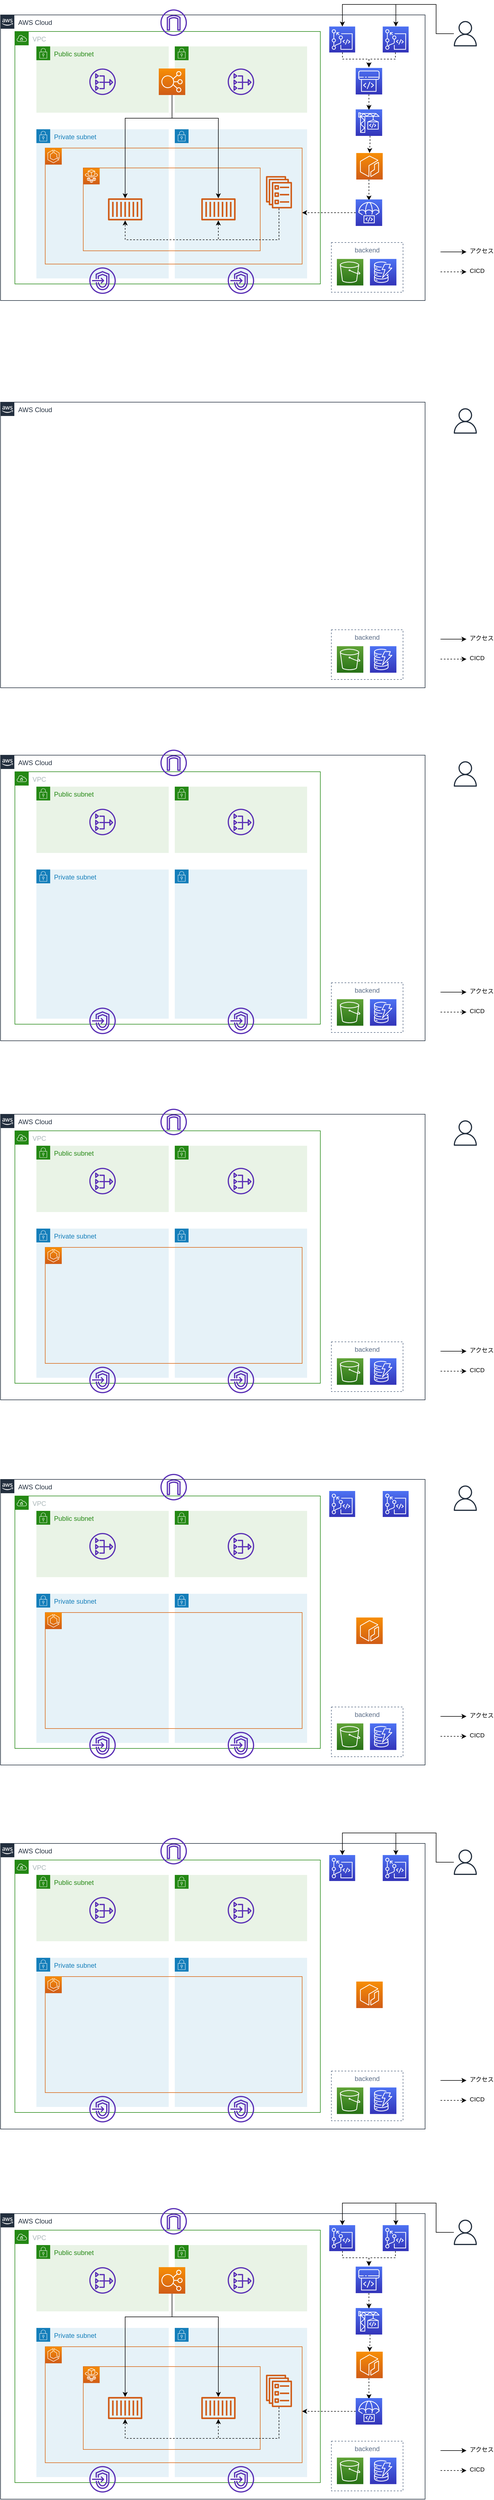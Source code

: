 <mxfile version="13.10.0" type="embed">
    <diagram id="7NRrEFvaw5r0vdzj22uk" name="ページ1">
        <mxGraphModel dx="381" dy="568" grid="1" gridSize="10" guides="1" tooltips="1" connect="1" arrows="1" fold="1" page="1" pageScale="1" pageWidth="827" pageHeight="1169" background="none" math="0" shadow="0">
            <root>
                <mxCell id="0"/>
                <mxCell id="1" parent="0"/>
                <mxCell id="49" value="AWS Cloud" style="points=[[0,0],[0.25,0],[0.5,0],[0.75,0],[1,0],[1,0.25],[1,0.5],[1,0.75],[1,1],[0.75,1],[0.5,1],[0.25,1],[0,1],[0,0.75],[0,0.5],[0,0.25]];outlineConnect=0;gradientColor=none;html=1;whiteSpace=wrap;fontSize=12;fontStyle=0;shape=mxgraph.aws4.group;grIcon=mxgraph.aws4.group_aws_cloud_alt;strokeColor=#232F3E;fillColor=none;verticalAlign=top;align=left;spacingLeft=30;fontColor=#232F3E;dashed=0;" vertex="1" parent="1">
                    <mxGeometry x="910" y="79" width="770" height="517" as="geometry"/>
                </mxCell>
                <mxCell id="50" value="VPC" style="points=[[0,0],[0.25,0],[0.5,0],[0.75,0],[1,0],[1,0.25],[1,0.5],[1,0.75],[1,1],[0.75,1],[0.5,1],[0.25,1],[0,1],[0,0.75],[0,0.5],[0,0.25]];outlineConnect=0;gradientColor=none;html=1;whiteSpace=wrap;fontSize=12;fontStyle=0;shape=mxgraph.aws4.group;grIcon=mxgraph.aws4.group_vpc;strokeColor=#248814;fillColor=none;verticalAlign=top;align=left;spacingLeft=30;fontColor=#AAB7B8;dashed=0;" vertex="1" parent="1">
                    <mxGeometry x="936" y="109" width="554" height="457" as="geometry"/>
                </mxCell>
                <mxCell id="51" value="Public subnet" style="points=[[0,0],[0.25,0],[0.5,0],[0.75,0],[1,0],[1,0.25],[1,0.5],[1,0.75],[1,1],[0.75,1],[0.5,1],[0.25,1],[0,1],[0,0.75],[0,0.5],[0,0.25]];outlineConnect=0;gradientColor=none;html=1;whiteSpace=wrap;fontSize=12;fontStyle=0;shape=mxgraph.aws4.group;grIcon=mxgraph.aws4.group_security_group;grStroke=0;strokeColor=#248814;fillColor=#E9F3E6;verticalAlign=top;align=left;spacingLeft=30;fontColor=#248814;dashed=0;" vertex="1" parent="1">
                    <mxGeometry x="975" y="136" width="240" height="120" as="geometry"/>
                </mxCell>
                <mxCell id="52" value="" style="points=[[0,0],[0.25,0],[0.5,0],[0.75,0],[1,0],[1,0.25],[1,0.5],[1,0.75],[1,1],[0.75,1],[0.5,1],[0.25,1],[0,1],[0,0.75],[0,0.5],[0,0.25]];outlineConnect=0;gradientColor=none;html=1;whiteSpace=wrap;fontSize=12;fontStyle=0;shape=mxgraph.aws4.group;grIcon=mxgraph.aws4.group_security_group;grStroke=0;strokeColor=#248814;fillColor=#E9F3E6;verticalAlign=top;align=left;spacingLeft=30;fontColor=#248814;dashed=0;" vertex="1" parent="1">
                    <mxGeometry x="1226" y="136" width="240" height="120" as="geometry"/>
                </mxCell>
                <mxCell id="53" value="" style="outlineConnect=0;fontColor=#232F3E;gradientColor=#F78E04;gradientDirection=north;fillColor=#D05C17;strokeColor=#ffffff;dashed=0;verticalLabelPosition=bottom;verticalAlign=top;align=center;html=1;fontSize=12;fontStyle=0;aspect=fixed;shape=mxgraph.aws4.resourceIcon;resIcon=mxgraph.aws4.elastic_load_balancing;" vertex="1" parent="1">
                    <mxGeometry x="1197" y="176" width="48" height="48" as="geometry"/>
                </mxCell>
                <mxCell id="54" style="edgeStyle=orthogonalEdgeStyle;rounded=0;orthogonalLoop=1;jettySize=auto;html=1;dashed=1;" edge="1" parent="1" target="57">
                    <mxGeometry relative="1" as="geometry">
                        <Array as="points">
                            <mxPoint x="1580.17" y="279.97"/>
                            <mxPoint x="1580.17" y="309.97"/>
                            <mxPoint x="1626.17" y="309.97"/>
                        </Array>
                        <mxPoint x="1580.17" y="279.97" as="sourcePoint"/>
                    </mxGeometry>
                </mxCell>
                <mxCell id="55" value="" style="outlineConnect=0;fontColor=#232F3E;gradientColor=none;fillColor=#5A30B5;strokeColor=none;dashed=0;verticalLabelPosition=bottom;verticalAlign=top;align=center;html=1;fontSize=12;fontStyle=0;aspect=fixed;pointerEvents=1;shape=mxgraph.aws4.internet_gateway;" vertex="1" parent="1">
                    <mxGeometry x="1200" y="69" width="48" height="48" as="geometry"/>
                </mxCell>
                <mxCell id="56" style="edgeStyle=orthogonalEdgeStyle;rounded=0;orthogonalLoop=1;jettySize=auto;html=1;dashed=1;" edge="1" parent="1" source="57">
                    <mxGeometry relative="1" as="geometry">
                        <Array as="points">
                            <mxPoint x="1578.17" y="379.97"/>
                            <mxPoint x="1578.17" y="379.97"/>
                        </Array>
                        <mxPoint x="1578.17" y="414.97" as="targetPoint"/>
                    </mxGeometry>
                </mxCell>
                <mxCell id="57" value="" style="outlineConnect=0;fontColor=#232F3E;gradientColor=#F78E04;gradientDirection=north;fillColor=#D05C17;strokeColor=#ffffff;dashed=0;verticalLabelPosition=bottom;verticalAlign=top;align=center;html=1;fontSize=12;fontStyle=0;aspect=fixed;shape=mxgraph.aws4.resourceIcon;resIcon=mxgraph.aws4.ecr;flipV=0;" vertex="1" parent="1">
                    <mxGeometry x="1555.17" y="328.97" width="48" height="48" as="geometry"/>
                </mxCell>
                <mxCell id="58" value="" style="endArrow=classic;html=1;dashed=1;" edge="1" parent="1">
                    <mxGeometry width="50" height="50" relative="1" as="geometry">
                        <mxPoint x="1708" y="544.17" as="sourcePoint"/>
                        <mxPoint x="1755" y="544.17" as="targetPoint"/>
                    </mxGeometry>
                </mxCell>
                <mxCell id="59" value="CICD" style="edgeLabel;html=1;align=left;verticalAlign=middle;resizable=0;points=[];labelPosition=right;verticalLabelPosition=middle;" vertex="1" connectable="0" parent="58">
                    <mxGeometry x="0.422" y="2" relative="1" as="geometry">
                        <mxPoint x="17.06" as="offset"/>
                    </mxGeometry>
                </mxCell>
                <mxCell id="60" value="" style="endArrow=classic;html=1;" edge="1" parent="1">
                    <mxGeometry width="50" height="50" relative="1" as="geometry">
                        <mxPoint x="1708" y="508.0" as="sourcePoint"/>
                        <mxPoint x="1755" y="508.0" as="targetPoint"/>
                    </mxGeometry>
                </mxCell>
                <mxCell id="61" value="アクセス" style="edgeLabel;html=1;align=left;verticalAlign=middle;resizable=0;points=[];labelPosition=right;verticalLabelPosition=middle;" vertex="1" connectable="0" parent="60">
                    <mxGeometry x="0.422" y="2" relative="1" as="geometry">
                        <mxPoint x="17.06" as="offset"/>
                    </mxGeometry>
                </mxCell>
                <mxCell id="62" value="Private subnet" style="points=[[0,0],[0.25,0],[0.5,0],[0.75,0],[1,0],[1,0.25],[1,0.5],[1,0.75],[1,1],[0.75,1],[0.5,1],[0.25,1],[0,1],[0,0.75],[0,0.5],[0,0.25]];outlineConnect=0;gradientColor=none;html=1;whiteSpace=wrap;fontSize=12;fontStyle=0;shape=mxgraph.aws4.group;grIcon=mxgraph.aws4.group_security_group;grStroke=0;strokeColor=#147EBA;fillColor=#E6F2F8;verticalAlign=top;align=left;spacingLeft=30;fontColor=#147EBA;dashed=0;" vertex="1" parent="1">
                    <mxGeometry x="975" y="286" width="240" height="270" as="geometry"/>
                </mxCell>
                <mxCell id="63" value="" style="points=[[0,0],[0.25,0],[0.5,0],[0.75,0],[1,0],[1,0.25],[1,0.5],[1,0.75],[1,1],[0.75,1],[0.5,1],[0.25,1],[0,1],[0,0.75],[0,0.5],[0,0.25]];outlineConnect=0;gradientColor=none;html=1;whiteSpace=wrap;fontSize=12;fontStyle=0;shape=mxgraph.aws4.group;grIcon=mxgraph.aws4.group_security_group;grStroke=0;strokeColor=#147EBA;fillColor=#E6F2F8;verticalAlign=top;align=left;spacingLeft=30;fontColor=#147EBA;dashed=0;" vertex="1" parent="1">
                    <mxGeometry x="1226" y="286" width="240" height="270" as="geometry"/>
                </mxCell>
                <mxCell id="64" value="" style="rounded=0;whiteSpace=wrap;html=1;strokeColor=#D86613;fillColor=none;" vertex="1" parent="1">
                    <mxGeometry x="991" y="320" width="466" height="210" as="geometry"/>
                </mxCell>
                <mxCell id="65" value="" style="outlineConnect=0;fontColor=#232F3E;gradientColor=#F78E04;gradientDirection=north;fillColor=#D05C17;strokeColor=#ffffff;dashed=0;verticalLabelPosition=bottom;verticalAlign=top;align=center;html=1;fontSize=12;fontStyle=0;aspect=fixed;shape=mxgraph.aws4.resourceIcon;resIcon=mxgraph.aws4.ecs;" vertex="1" parent="1">
                    <mxGeometry x="991" y="320" width="30" height="30" as="geometry"/>
                </mxCell>
                <mxCell id="66" style="edgeStyle=orthogonalEdgeStyle;rounded=0;orthogonalLoop=1;jettySize=auto;html=1;dashed=1;" edge="1" parent="1" source="67" target="71">
                    <mxGeometry relative="1" as="geometry">
                        <Array as="points">
                            <mxPoint x="1415" y="486"/>
                            <mxPoint x="1136" y="486"/>
                        </Array>
                    </mxGeometry>
                </mxCell>
                <mxCell id="67" value="" style="outlineConnect=0;fontColor=#232F3E;gradientColor=none;fillColor=#D05C17;strokeColor=none;dashed=0;verticalLabelPosition=bottom;verticalAlign=top;align=center;html=1;fontSize=12;fontStyle=0;aspect=fixed;pointerEvents=1;shape=mxgraph.aws4.ecs_service;" vertex="1" parent="1">
                    <mxGeometry x="1391" y="370.76" width="48" height="58.48" as="geometry"/>
                </mxCell>
                <mxCell id="68" value="" style="outlineConnect=0;fontColor=#232F3E;gradientColor=#F78E04;gradientDirection=north;fillColor=#D05C17;strokeColor=#ffffff;dashed=0;verticalLabelPosition=bottom;verticalAlign=top;align=center;html=1;fontSize=12;fontStyle=0;aspect=fixed;shape=mxgraph.aws4.resourceIcon;resIcon=mxgraph.aws4.fargate;" vertex="1" parent="1">
                    <mxGeometry x="1060" y="356" width="29.752" height="29.752" as="geometry"/>
                </mxCell>
                <mxCell id="69" value="" style="rounded=0;whiteSpace=wrap;html=1;strokeColor=#D86613;fillColor=none;" vertex="1" parent="1">
                    <mxGeometry x="1060" y="356" width="321" height="150" as="geometry"/>
                </mxCell>
                <mxCell id="70" style="edgeStyle=orthogonalEdgeStyle;rounded=0;orthogonalLoop=1;jettySize=auto;html=1;exitX=0.5;exitY=1;exitDx=0;exitDy=0;" edge="1" parent="1" source="69" target="69">
                    <mxGeometry relative="1" as="geometry"/>
                </mxCell>
                <mxCell id="71" value="" style="outlineConnect=0;fontColor=#232F3E;gradientColor=none;fillColor=#D05C17;strokeColor=none;dashed=0;verticalLabelPosition=bottom;verticalAlign=top;align=center;html=1;fontSize=12;fontStyle=0;aspect=fixed;pointerEvents=1;shape=mxgraph.aws4.container_1;" vertex="1" parent="1">
                    <mxGeometry x="1104.8" y="411" width="62.4" height="40" as="geometry"/>
                </mxCell>
                <mxCell id="72" value="" style="outlineConnect=0;fontColor=#232F3E;gradientColor=none;fillColor=#D05C17;strokeColor=none;dashed=0;verticalLabelPosition=bottom;verticalAlign=top;align=center;html=1;fontSize=12;fontStyle=0;aspect=fixed;pointerEvents=1;shape=mxgraph.aws4.container_1;" vertex="1" parent="1">
                    <mxGeometry x="1274" y="411" width="62.4" height="40" as="geometry"/>
                </mxCell>
                <mxCell id="73" style="edgeStyle=orthogonalEdgeStyle;rounded=0;orthogonalLoop=1;jettySize=auto;html=1;dashed=1;" edge="1" parent="1" source="95">
                    <mxGeometry relative="1" as="geometry">
                        <Array as="points">
                            <mxPoint x="1578" y="432"/>
                        </Array>
                        <mxPoint x="1457" y="437" as="targetPoint"/>
                    </mxGeometry>
                </mxCell>
                <mxCell id="74" style="edgeStyle=orthogonalEdgeStyle;rounded=0;orthogonalLoop=1;jettySize=auto;html=1;dashed=1;" edge="1" parent="1" source="67" target="72">
                    <mxGeometry relative="1" as="geometry">
                        <Array as="points">
                            <mxPoint x="1415" y="486"/>
                            <mxPoint x="1305" y="486"/>
                        </Array>
                    </mxGeometry>
                </mxCell>
                <mxCell id="75" style="edgeStyle=orthogonalEdgeStyle;rounded=0;orthogonalLoop=1;jettySize=auto;html=1;" edge="1" parent="1" source="53" target="71">
                    <mxGeometry relative="1" as="geometry">
                        <Array as="points">
                            <mxPoint x="1221" y="266"/>
                            <mxPoint x="1136" y="266"/>
                        </Array>
                    </mxGeometry>
                </mxCell>
                <mxCell id="76" style="edgeStyle=orthogonalEdgeStyle;rounded=0;orthogonalLoop=1;jettySize=auto;html=1;" edge="1" parent="1" source="53" target="72">
                    <mxGeometry relative="1" as="geometry">
                        <Array as="points">
                            <mxPoint x="1221" y="266"/>
                            <mxPoint x="1305" y="266"/>
                        </Array>
                    </mxGeometry>
                </mxCell>
                <mxCell id="77" value="" style="outlineConnect=0;fontColor=#232F3E;gradientColor=none;fillColor=#5A30B5;strokeColor=none;dashed=0;verticalLabelPosition=bottom;verticalAlign=top;align=center;html=1;fontSize=12;fontStyle=0;aspect=fixed;pointerEvents=1;shape=mxgraph.aws4.nat_gateway;" vertex="1" parent="1">
                    <mxGeometry x="1071" y="176" width="48" height="48" as="geometry"/>
                </mxCell>
                <mxCell id="78" value="" style="outlineConnect=0;fontColor=#232F3E;gradientColor=none;fillColor=#5A30B5;strokeColor=none;dashed=0;verticalLabelPosition=bottom;verticalAlign=top;align=center;html=1;fontSize=12;fontStyle=0;aspect=fixed;pointerEvents=1;shape=mxgraph.aws4.endpoints;" vertex="1" parent="1">
                    <mxGeometry x="1071" y="536" width="48" height="48" as="geometry"/>
                </mxCell>
                <mxCell id="79" value="" style="outlineConnect=0;fontColor=#232F3E;gradientColor=none;fillColor=#5A30B5;strokeColor=none;dashed=0;verticalLabelPosition=bottom;verticalAlign=top;align=center;html=1;fontSize=12;fontStyle=0;aspect=fixed;pointerEvents=1;shape=mxgraph.aws4.endpoints;" vertex="1" parent="1">
                    <mxGeometry x="1322" y="536" width="48" height="48" as="geometry"/>
                </mxCell>
                <mxCell id="80" value="" style="outlineConnect=0;fontColor=#232F3E;gradientColor=none;fillColor=#5A30B5;strokeColor=none;dashed=0;verticalLabelPosition=bottom;verticalAlign=top;align=center;html=1;fontSize=12;fontStyle=0;aspect=fixed;pointerEvents=1;shape=mxgraph.aws4.nat_gateway;" vertex="1" parent="1">
                    <mxGeometry x="1322" y="176" width="48" height="48" as="geometry"/>
                </mxCell>
                <mxCell id="81" style="edgeStyle=orthogonalEdgeStyle;rounded=0;orthogonalLoop=1;jettySize=auto;html=1;" edge="1" parent="1" source="82" target="91">
                    <mxGeometry relative="1" as="geometry">
                        <mxPoint x="1810.17" y="296.97" as="targetPoint"/>
                        <Array as="points">
                            <mxPoint x="1700" y="113"/>
                            <mxPoint x="1700" y="60"/>
                            <mxPoint x="1530" y="60"/>
                        </Array>
                        <mxPoint x="1720" y="109" as="sourcePoint"/>
                    </mxGeometry>
                </mxCell>
                <mxCell id="82" value="" style="outlineConnect=0;fontColor=#232F3E;gradientColor=none;fillColor=#232F3E;strokeColor=none;dashed=0;verticalLabelPosition=bottom;verticalAlign=top;align=center;html=1;fontSize=12;fontStyle=0;aspect=fixed;pointerEvents=1;shape=mxgraph.aws4.user;" vertex="1" parent="1">
                    <mxGeometry x="1730" y="90.03" width="45.97" height="45.97" as="geometry"/>
                </mxCell>
                <mxCell id="83" value="" style="group" vertex="1" connectable="0" parent="1">
                    <mxGeometry x="1510" y="491" width="130" height="90" as="geometry"/>
                </mxCell>
                <mxCell id="84" value="" style="outlineConnect=0;fontColor=#232F3E;gradientColor=#4D72F3;gradientDirection=north;fillColor=#3334B9;strokeColor=#ffffff;dashed=0;verticalLabelPosition=bottom;verticalAlign=top;align=center;html=1;fontSize=12;fontStyle=0;aspect=fixed;shape=mxgraph.aws4.resourceIcon;resIcon=mxgraph.aws4.dynamodb;" vertex="1" parent="83">
                    <mxGeometry x="70" y="29.76" width="48" height="48" as="geometry"/>
                </mxCell>
                <mxCell id="85" value="" style="outlineConnect=0;fontColor=#232F3E;gradientColor=#60A337;gradientDirection=north;fillColor=#277116;strokeColor=#ffffff;dashed=0;verticalLabelPosition=bottom;verticalAlign=top;align=center;html=1;fontSize=12;fontStyle=0;aspect=fixed;shape=mxgraph.aws4.resourceIcon;resIcon=mxgraph.aws4.s3;" vertex="1" parent="83">
                    <mxGeometry x="10" y="29.76" width="48" height="48" as="geometry"/>
                </mxCell>
                <mxCell id="86" value="backend" style="fillColor=none;strokeColor=#5A6C86;dashed=1;verticalAlign=top;fontStyle=0;fontColor=#5A6C86;" vertex="1" parent="83">
                    <mxGeometry width="130" height="90" as="geometry"/>
                </mxCell>
                <mxCell id="87" value="" style="outlineConnect=0;fontColor=#232F3E;gradientColor=#4D72F3;gradientDirection=north;fillColor=#3334B9;strokeColor=#ffffff;dashed=0;verticalLabelPosition=bottom;verticalAlign=top;align=center;html=1;fontSize=12;fontStyle=0;aspect=fixed;shape=mxgraph.aws4.resourceIcon;resIcon=mxgraph.aws4.codecommit;" vertex="1" parent="1">
                    <mxGeometry x="1603.17" y="99.97" width="47" height="47" as="geometry"/>
                </mxCell>
                <mxCell id="88" value="" style="outlineConnect=0;fontColor=#232F3E;gradientColor=#4D72F3;gradientDirection=north;fillColor=#3334B9;strokeColor=#ffffff;dashed=0;verticalLabelPosition=bottom;verticalAlign=top;align=center;html=1;fontSize=12;fontStyle=0;aspect=fixed;shape=mxgraph.aws4.resourceIcon;resIcon=mxgraph.aws4.codepipeline;flipV=0;" vertex="1" parent="1">
                    <mxGeometry x="1554.17" y="174.97" width="48" height="48" as="geometry"/>
                </mxCell>
                <mxCell id="89" value="" style="outlineConnect=0;fontColor=#232F3E;gradientColor=#4D72F3;gradientDirection=north;fillColor=#3334B9;strokeColor=#ffffff;dashed=0;verticalLabelPosition=bottom;verticalAlign=top;align=center;html=1;fontSize=12;fontStyle=0;aspect=fixed;shape=mxgraph.aws4.resourceIcon;resIcon=mxgraph.aws4.codebuild;" vertex="1" parent="1">
                    <mxGeometry x="1554.17" y="249.97" width="48" height="48" as="geometry"/>
                </mxCell>
                <mxCell id="90" style="edgeStyle=orthogonalEdgeStyle;rounded=0;orthogonalLoop=1;jettySize=auto;html=1;dashed=1;" edge="1" parent="1">
                    <mxGeometry relative="1" as="geometry">
                        <mxPoint x="1578.09" y="222.97" as="sourcePoint"/>
                        <mxPoint x="1578.21" y="250.97" as="targetPoint"/>
                    </mxGeometry>
                </mxCell>
                <mxCell id="91" value="" style="outlineConnect=0;fontColor=#232F3E;gradientColor=#4D72F3;gradientDirection=north;fillColor=#3334B9;strokeColor=#ffffff;dashed=0;verticalLabelPosition=bottom;verticalAlign=top;align=center;html=1;fontSize=12;fontStyle=0;aspect=fixed;shape=mxgraph.aws4.resourceIcon;resIcon=mxgraph.aws4.codecommit;" vertex="1" parent="1">
                    <mxGeometry x="1506.17" y="99.97" width="47" height="47" as="geometry"/>
                </mxCell>
                <mxCell id="92" style="edgeStyle=orthogonalEdgeStyle;rounded=0;orthogonalLoop=1;jettySize=auto;html=1;" edge="1" parent="1" source="82" target="87">
                    <mxGeometry relative="1" as="geometry">
                        <mxPoint x="1540.17" y="109.97" as="targetPoint"/>
                        <Array as="points">
                            <mxPoint x="1700" y="113"/>
                            <mxPoint x="1700" y="60"/>
                            <mxPoint x="1627" y="60"/>
                        </Array>
                        <mxPoint x="1720" y="109" as="sourcePoint"/>
                    </mxGeometry>
                </mxCell>
                <mxCell id="93" style="edgeStyle=orthogonalEdgeStyle;rounded=0;orthogonalLoop=1;jettySize=auto;html=1;dashed=1;" edge="1" parent="1">
                    <mxGeometry relative="1" as="geometry">
                        <Array as="points">
                            <mxPoint x="1530.16" y="158.97"/>
                            <mxPoint x="1578.16" y="158.97"/>
                        </Array>
                        <mxPoint x="1578.16" y="173.97" as="targetPoint"/>
                        <mxPoint x="1530.16" y="146.97" as="sourcePoint"/>
                    </mxGeometry>
                </mxCell>
                <mxCell id="94" style="edgeStyle=orthogonalEdgeStyle;rounded=0;orthogonalLoop=1;jettySize=auto;html=1;dashed=1;" edge="1" parent="1">
                    <mxGeometry relative="1" as="geometry">
                        <Array as="points">
                            <mxPoint x="1626.16" y="158.97"/>
                            <mxPoint x="1578.16" y="158.97"/>
                        </Array>
                        <mxPoint x="1578.16" y="173.97" as="targetPoint"/>
                        <mxPoint x="1626.16" y="146.97" as="sourcePoint"/>
                    </mxGeometry>
                </mxCell>
                <mxCell id="95" value="" style="outlineConnect=0;fontColor=#232F3E;gradientColor=#4D72F3;gradientDirection=north;fillColor=#3334B9;strokeColor=#ffffff;dashed=0;verticalLabelPosition=bottom;verticalAlign=top;align=center;html=1;fontSize=12;fontStyle=0;aspect=fixed;shape=mxgraph.aws4.resourceIcon;resIcon=mxgraph.aws4.codedeploy;flipV=0;" vertex="1" parent="1">
                    <mxGeometry x="1554.17" y="412.97" width="48" height="48" as="geometry"/>
                </mxCell>
                <mxCell id="143" value="AWS Cloud" style="points=[[0,0],[0.25,0],[0.5,0],[0.75,0],[1,0],[1,0.25],[1,0.5],[1,0.75],[1,1],[0.75,1],[0.5,1],[0.25,1],[0,1],[0,0.75],[0,0.5],[0,0.25]];outlineConnect=0;gradientColor=none;html=1;whiteSpace=wrap;fontSize=12;fontStyle=0;shape=mxgraph.aws4.group;grIcon=mxgraph.aws4.group_aws_cloud_alt;strokeColor=#232F3E;fillColor=none;verticalAlign=top;align=left;spacingLeft=30;fontColor=#232F3E;dashed=0;" vertex="1" parent="1">
                    <mxGeometry x="910" y="1419" width="770" height="517" as="geometry"/>
                </mxCell>
                <mxCell id="144" value="VPC" style="points=[[0,0],[0.25,0],[0.5,0],[0.75,0],[1,0],[1,0.25],[1,0.5],[1,0.75],[1,1],[0.75,1],[0.5,1],[0.25,1],[0,1],[0,0.75],[0,0.5],[0,0.25]];outlineConnect=0;gradientColor=none;html=1;whiteSpace=wrap;fontSize=12;fontStyle=0;shape=mxgraph.aws4.group;grIcon=mxgraph.aws4.group_vpc;strokeColor=#248814;fillColor=none;verticalAlign=top;align=left;spacingLeft=30;fontColor=#AAB7B8;dashed=0;" vertex="1" parent="1">
                    <mxGeometry x="936" y="1449" width="554" height="457" as="geometry"/>
                </mxCell>
                <mxCell id="145" value="Public subnet" style="points=[[0,0],[0.25,0],[0.5,0],[0.75,0],[1,0],[1,0.25],[1,0.5],[1,0.75],[1,1],[0.75,1],[0.5,1],[0.25,1],[0,1],[0,0.75],[0,0.5],[0,0.25]];outlineConnect=0;gradientColor=none;html=1;whiteSpace=wrap;fontSize=12;fontStyle=0;shape=mxgraph.aws4.group;grIcon=mxgraph.aws4.group_security_group;grStroke=0;strokeColor=#248814;fillColor=#E9F3E6;verticalAlign=top;align=left;spacingLeft=30;fontColor=#248814;dashed=0;" vertex="1" parent="1">
                    <mxGeometry x="975" y="1476" width="240" height="120" as="geometry"/>
                </mxCell>
                <mxCell id="146" value="" style="points=[[0,0],[0.25,0],[0.5,0],[0.75,0],[1,0],[1,0.25],[1,0.5],[1,0.75],[1,1],[0.75,1],[0.5,1],[0.25,1],[0,1],[0,0.75],[0,0.5],[0,0.25]];outlineConnect=0;gradientColor=none;html=1;whiteSpace=wrap;fontSize=12;fontStyle=0;shape=mxgraph.aws4.group;grIcon=mxgraph.aws4.group_security_group;grStroke=0;strokeColor=#248814;fillColor=#E9F3E6;verticalAlign=top;align=left;spacingLeft=30;fontColor=#248814;dashed=0;" vertex="1" parent="1">
                    <mxGeometry x="1226" y="1476" width="240" height="120" as="geometry"/>
                </mxCell>
                <mxCell id="149" value="" style="outlineConnect=0;fontColor=#232F3E;gradientColor=none;fillColor=#5A30B5;strokeColor=none;dashed=0;verticalLabelPosition=bottom;verticalAlign=top;align=center;html=1;fontSize=12;fontStyle=0;aspect=fixed;pointerEvents=1;shape=mxgraph.aws4.internet_gateway;" vertex="1" parent="1">
                    <mxGeometry x="1200" y="1409" width="48" height="48" as="geometry"/>
                </mxCell>
                <mxCell id="152" value="" style="endArrow=classic;html=1;dashed=1;" edge="1" parent="1">
                    <mxGeometry width="50" height="50" relative="1" as="geometry">
                        <mxPoint x="1708" y="1884.17" as="sourcePoint"/>
                        <mxPoint x="1755" y="1884.17" as="targetPoint"/>
                    </mxGeometry>
                </mxCell>
                <mxCell id="153" value="CICD" style="edgeLabel;html=1;align=left;verticalAlign=middle;resizable=0;points=[];labelPosition=right;verticalLabelPosition=middle;" vertex="1" connectable="0" parent="152">
                    <mxGeometry x="0.422" y="2" relative="1" as="geometry">
                        <mxPoint x="17.06" as="offset"/>
                    </mxGeometry>
                </mxCell>
                <mxCell id="154" value="" style="endArrow=classic;html=1;" edge="1" parent="1">
                    <mxGeometry width="50" height="50" relative="1" as="geometry">
                        <mxPoint x="1708" y="1848.0" as="sourcePoint"/>
                        <mxPoint x="1755" y="1848.0" as="targetPoint"/>
                    </mxGeometry>
                </mxCell>
                <mxCell id="155" value="アクセス" style="edgeLabel;html=1;align=left;verticalAlign=middle;resizable=0;points=[];labelPosition=right;verticalLabelPosition=middle;" vertex="1" connectable="0" parent="154">
                    <mxGeometry x="0.422" y="2" relative="1" as="geometry">
                        <mxPoint x="17.06" as="offset"/>
                    </mxGeometry>
                </mxCell>
                <mxCell id="156" value="Private subnet" style="points=[[0,0],[0.25,0],[0.5,0],[0.75,0],[1,0],[1,0.25],[1,0.5],[1,0.75],[1,1],[0.75,1],[0.5,1],[0.25,1],[0,1],[0,0.75],[0,0.5],[0,0.25]];outlineConnect=0;gradientColor=none;html=1;whiteSpace=wrap;fontSize=12;fontStyle=0;shape=mxgraph.aws4.group;grIcon=mxgraph.aws4.group_security_group;grStroke=0;strokeColor=#147EBA;fillColor=#E6F2F8;verticalAlign=top;align=left;spacingLeft=30;fontColor=#147EBA;dashed=0;" vertex="1" parent="1">
                    <mxGeometry x="975" y="1626" width="240" height="270" as="geometry"/>
                </mxCell>
                <mxCell id="157" value="" style="points=[[0,0],[0.25,0],[0.5,0],[0.75,0],[1,0],[1,0.25],[1,0.5],[1,0.75],[1,1],[0.75,1],[0.5,1],[0.25,1],[0,1],[0,0.75],[0,0.5],[0,0.25]];outlineConnect=0;gradientColor=none;html=1;whiteSpace=wrap;fontSize=12;fontStyle=0;shape=mxgraph.aws4.group;grIcon=mxgraph.aws4.group_security_group;grStroke=0;strokeColor=#147EBA;fillColor=#E6F2F8;verticalAlign=top;align=left;spacingLeft=30;fontColor=#147EBA;dashed=0;" vertex="1" parent="1">
                    <mxGeometry x="1226" y="1626" width="240" height="270" as="geometry"/>
                </mxCell>
                <mxCell id="164" style="edgeStyle=orthogonalEdgeStyle;rounded=0;orthogonalLoop=1;jettySize=auto;html=1;exitX=0.5;exitY=1;exitDx=0;exitDy=0;" edge="1" parent="1">
                    <mxGeometry relative="1" as="geometry">
                        <mxPoint x="1220.5" y="1846" as="sourcePoint"/>
                        <mxPoint x="1220.5" y="1846" as="targetPoint"/>
                    </mxGeometry>
                </mxCell>
                <mxCell id="171" value="" style="outlineConnect=0;fontColor=#232F3E;gradientColor=none;fillColor=#5A30B5;strokeColor=none;dashed=0;verticalLabelPosition=bottom;verticalAlign=top;align=center;html=1;fontSize=12;fontStyle=0;aspect=fixed;pointerEvents=1;shape=mxgraph.aws4.nat_gateway;" vertex="1" parent="1">
                    <mxGeometry x="1071" y="1516" width="48" height="48" as="geometry"/>
                </mxCell>
                <mxCell id="172" value="" style="outlineConnect=0;fontColor=#232F3E;gradientColor=none;fillColor=#5A30B5;strokeColor=none;dashed=0;verticalLabelPosition=bottom;verticalAlign=top;align=center;html=1;fontSize=12;fontStyle=0;aspect=fixed;pointerEvents=1;shape=mxgraph.aws4.endpoints;" vertex="1" parent="1">
                    <mxGeometry x="1071" y="1876" width="48" height="48" as="geometry"/>
                </mxCell>
                <mxCell id="173" value="" style="outlineConnect=0;fontColor=#232F3E;gradientColor=none;fillColor=#5A30B5;strokeColor=none;dashed=0;verticalLabelPosition=bottom;verticalAlign=top;align=center;html=1;fontSize=12;fontStyle=0;aspect=fixed;pointerEvents=1;shape=mxgraph.aws4.endpoints;" vertex="1" parent="1">
                    <mxGeometry x="1322" y="1876" width="48" height="48" as="geometry"/>
                </mxCell>
                <mxCell id="174" value="" style="outlineConnect=0;fontColor=#232F3E;gradientColor=none;fillColor=#5A30B5;strokeColor=none;dashed=0;verticalLabelPosition=bottom;verticalAlign=top;align=center;html=1;fontSize=12;fontStyle=0;aspect=fixed;pointerEvents=1;shape=mxgraph.aws4.nat_gateway;" vertex="1" parent="1">
                    <mxGeometry x="1322" y="1516" width="48" height="48" as="geometry"/>
                </mxCell>
                <mxCell id="176" value="" style="outlineConnect=0;fontColor=#232F3E;gradientColor=none;fillColor=#232F3E;strokeColor=none;dashed=0;verticalLabelPosition=bottom;verticalAlign=top;align=center;html=1;fontSize=12;fontStyle=0;aspect=fixed;pointerEvents=1;shape=mxgraph.aws4.user;" vertex="1" parent="1">
                    <mxGeometry x="1730" y="1430.03" width="45.97" height="45.97" as="geometry"/>
                </mxCell>
                <mxCell id="177" value="" style="group" vertex="1" connectable="0" parent="1">
                    <mxGeometry x="1510" y="1831" width="130" height="90" as="geometry"/>
                </mxCell>
                <mxCell id="178" value="" style="outlineConnect=0;fontColor=#232F3E;gradientColor=#4D72F3;gradientDirection=north;fillColor=#3334B9;strokeColor=#ffffff;dashed=0;verticalLabelPosition=bottom;verticalAlign=top;align=center;html=1;fontSize=12;fontStyle=0;aspect=fixed;shape=mxgraph.aws4.resourceIcon;resIcon=mxgraph.aws4.dynamodb;" vertex="1" parent="177">
                    <mxGeometry x="70" y="29.76" width="48" height="48" as="geometry"/>
                </mxCell>
                <mxCell id="179" value="" style="outlineConnect=0;fontColor=#232F3E;gradientColor=#60A337;gradientDirection=north;fillColor=#277116;strokeColor=#ffffff;dashed=0;verticalLabelPosition=bottom;verticalAlign=top;align=center;html=1;fontSize=12;fontStyle=0;aspect=fixed;shape=mxgraph.aws4.resourceIcon;resIcon=mxgraph.aws4.s3;" vertex="1" parent="177">
                    <mxGeometry x="10" y="29.76" width="48" height="48" as="geometry"/>
                </mxCell>
                <mxCell id="180" value="backend" style="fillColor=none;strokeColor=#5A6C86;dashed=1;verticalAlign=top;fontStyle=0;fontColor=#5A6C86;" vertex="1" parent="177">
                    <mxGeometry width="130" height="90" as="geometry"/>
                </mxCell>
                <mxCell id="190" value="AWS Cloud" style="points=[[0,0],[0.25,0],[0.5,0],[0.75,0],[1,0],[1,0.25],[1,0.5],[1,0.75],[1,1],[0.75,1],[0.5,1],[0.25,1],[0,1],[0,0.75],[0,0.5],[0,0.25]];outlineConnect=0;gradientColor=none;html=1;whiteSpace=wrap;fontSize=12;fontStyle=0;shape=mxgraph.aws4.group;grIcon=mxgraph.aws4.group_aws_cloud_alt;strokeColor=#232F3E;fillColor=none;verticalAlign=top;align=left;spacingLeft=30;fontColor=#232F3E;dashed=0;" vertex="1" parent="1">
                    <mxGeometry x="910" y="2069" width="770" height="517" as="geometry"/>
                </mxCell>
                <mxCell id="191" value="VPC" style="points=[[0,0],[0.25,0],[0.5,0],[0.75,0],[1,0],[1,0.25],[1,0.5],[1,0.75],[1,1],[0.75,1],[0.5,1],[0.25,1],[0,1],[0,0.75],[0,0.5],[0,0.25]];outlineConnect=0;gradientColor=none;html=1;whiteSpace=wrap;fontSize=12;fontStyle=0;shape=mxgraph.aws4.group;grIcon=mxgraph.aws4.group_vpc;strokeColor=#248814;fillColor=none;verticalAlign=top;align=left;spacingLeft=30;fontColor=#AAB7B8;dashed=0;" vertex="1" parent="1">
                    <mxGeometry x="936" y="2099" width="554" height="457" as="geometry"/>
                </mxCell>
                <mxCell id="192" value="Public subnet" style="points=[[0,0],[0.25,0],[0.5,0],[0.75,0],[1,0],[1,0.25],[1,0.5],[1,0.75],[1,1],[0.75,1],[0.5,1],[0.25,1],[0,1],[0,0.75],[0,0.5],[0,0.25]];outlineConnect=0;gradientColor=none;html=1;whiteSpace=wrap;fontSize=12;fontStyle=0;shape=mxgraph.aws4.group;grIcon=mxgraph.aws4.group_security_group;grStroke=0;strokeColor=#248814;fillColor=#E9F3E6;verticalAlign=top;align=left;spacingLeft=30;fontColor=#248814;dashed=0;" vertex="1" parent="1">
                    <mxGeometry x="975" y="2126" width="240" height="120" as="geometry"/>
                </mxCell>
                <mxCell id="193" value="" style="points=[[0,0],[0.25,0],[0.5,0],[0.75,0],[1,0],[1,0.25],[1,0.5],[1,0.75],[1,1],[0.75,1],[0.5,1],[0.25,1],[0,1],[0,0.75],[0,0.5],[0,0.25]];outlineConnect=0;gradientColor=none;html=1;whiteSpace=wrap;fontSize=12;fontStyle=0;shape=mxgraph.aws4.group;grIcon=mxgraph.aws4.group_security_group;grStroke=0;strokeColor=#248814;fillColor=#E9F3E6;verticalAlign=top;align=left;spacingLeft=30;fontColor=#248814;dashed=0;" vertex="1" parent="1">
                    <mxGeometry x="1226" y="2126" width="240" height="120" as="geometry"/>
                </mxCell>
                <mxCell id="196" value="" style="outlineConnect=0;fontColor=#232F3E;gradientColor=none;fillColor=#5A30B5;strokeColor=none;dashed=0;verticalLabelPosition=bottom;verticalAlign=top;align=center;html=1;fontSize=12;fontStyle=0;aspect=fixed;pointerEvents=1;shape=mxgraph.aws4.internet_gateway;" vertex="1" parent="1">
                    <mxGeometry x="1200" y="2059" width="48" height="48" as="geometry"/>
                </mxCell>
                <mxCell id="199" value="" style="endArrow=classic;html=1;dashed=1;" edge="1" parent="1">
                    <mxGeometry width="50" height="50" relative="1" as="geometry">
                        <mxPoint x="1708" y="2534.17" as="sourcePoint"/>
                        <mxPoint x="1755" y="2534.17" as="targetPoint"/>
                    </mxGeometry>
                </mxCell>
                <mxCell id="200" value="CICD" style="edgeLabel;html=1;align=left;verticalAlign=middle;resizable=0;points=[];labelPosition=right;verticalLabelPosition=middle;" vertex="1" connectable="0" parent="199">
                    <mxGeometry x="0.422" y="2" relative="1" as="geometry">
                        <mxPoint x="17.06" as="offset"/>
                    </mxGeometry>
                </mxCell>
                <mxCell id="201" value="" style="endArrow=classic;html=1;" edge="1" parent="1">
                    <mxGeometry width="50" height="50" relative="1" as="geometry">
                        <mxPoint x="1708" y="2498.0" as="sourcePoint"/>
                        <mxPoint x="1755" y="2498.0" as="targetPoint"/>
                    </mxGeometry>
                </mxCell>
                <mxCell id="202" value="アクセス" style="edgeLabel;html=1;align=left;verticalAlign=middle;resizable=0;points=[];labelPosition=right;verticalLabelPosition=middle;" vertex="1" connectable="0" parent="201">
                    <mxGeometry x="0.422" y="2" relative="1" as="geometry">
                        <mxPoint x="17.06" as="offset"/>
                    </mxGeometry>
                </mxCell>
                <mxCell id="203" value="Private subnet" style="points=[[0,0],[0.25,0],[0.5,0],[0.75,0],[1,0],[1,0.25],[1,0.5],[1,0.75],[1,1],[0.75,1],[0.5,1],[0.25,1],[0,1],[0,0.75],[0,0.5],[0,0.25]];outlineConnect=0;gradientColor=none;html=1;whiteSpace=wrap;fontSize=12;fontStyle=0;shape=mxgraph.aws4.group;grIcon=mxgraph.aws4.group_security_group;grStroke=0;strokeColor=#147EBA;fillColor=#E6F2F8;verticalAlign=top;align=left;spacingLeft=30;fontColor=#147EBA;dashed=0;" vertex="1" parent="1">
                    <mxGeometry x="975" y="2276" width="240" height="270" as="geometry"/>
                </mxCell>
                <mxCell id="204" value="" style="points=[[0,0],[0.25,0],[0.5,0],[0.75,0],[1,0],[1,0.25],[1,0.5],[1,0.75],[1,1],[0.75,1],[0.5,1],[0.25,1],[0,1],[0,0.75],[0,0.5],[0,0.25]];outlineConnect=0;gradientColor=none;html=1;whiteSpace=wrap;fontSize=12;fontStyle=0;shape=mxgraph.aws4.group;grIcon=mxgraph.aws4.group_security_group;grStroke=0;strokeColor=#147EBA;fillColor=#E6F2F8;verticalAlign=top;align=left;spacingLeft=30;fontColor=#147EBA;dashed=0;" vertex="1" parent="1">
                    <mxGeometry x="1226" y="2276" width="240" height="270" as="geometry"/>
                </mxCell>
                <mxCell id="205" value="" style="rounded=0;whiteSpace=wrap;html=1;strokeColor=#D86613;fillColor=none;" vertex="1" parent="1">
                    <mxGeometry x="991" y="2310" width="466" height="210" as="geometry"/>
                </mxCell>
                <mxCell id="206" value="" style="outlineConnect=0;fontColor=#232F3E;gradientColor=#F78E04;gradientDirection=north;fillColor=#D05C17;strokeColor=#ffffff;dashed=0;verticalLabelPosition=bottom;verticalAlign=top;align=center;html=1;fontSize=12;fontStyle=0;aspect=fixed;shape=mxgraph.aws4.resourceIcon;resIcon=mxgraph.aws4.ecs;" vertex="1" parent="1">
                    <mxGeometry x="991" y="2310" width="30" height="30" as="geometry"/>
                </mxCell>
                <mxCell id="211" style="edgeStyle=orthogonalEdgeStyle;rounded=0;orthogonalLoop=1;jettySize=auto;html=1;exitX=0.5;exitY=1;exitDx=0;exitDy=0;" edge="1" parent="1">
                    <mxGeometry relative="1" as="geometry">
                        <mxPoint x="1220.5" y="2496" as="sourcePoint"/>
                        <mxPoint x="1220.5" y="2496" as="targetPoint"/>
                    </mxGeometry>
                </mxCell>
                <mxCell id="218" value="" style="outlineConnect=0;fontColor=#232F3E;gradientColor=none;fillColor=#5A30B5;strokeColor=none;dashed=0;verticalLabelPosition=bottom;verticalAlign=top;align=center;html=1;fontSize=12;fontStyle=0;aspect=fixed;pointerEvents=1;shape=mxgraph.aws4.nat_gateway;" vertex="1" parent="1">
                    <mxGeometry x="1071" y="2166" width="48" height="48" as="geometry"/>
                </mxCell>
                <mxCell id="219" value="" style="outlineConnect=0;fontColor=#232F3E;gradientColor=none;fillColor=#5A30B5;strokeColor=none;dashed=0;verticalLabelPosition=bottom;verticalAlign=top;align=center;html=1;fontSize=12;fontStyle=0;aspect=fixed;pointerEvents=1;shape=mxgraph.aws4.endpoints;" vertex="1" parent="1">
                    <mxGeometry x="1071" y="2526" width="48" height="48" as="geometry"/>
                </mxCell>
                <mxCell id="220" value="" style="outlineConnect=0;fontColor=#232F3E;gradientColor=none;fillColor=#5A30B5;strokeColor=none;dashed=0;verticalLabelPosition=bottom;verticalAlign=top;align=center;html=1;fontSize=12;fontStyle=0;aspect=fixed;pointerEvents=1;shape=mxgraph.aws4.endpoints;" vertex="1" parent="1">
                    <mxGeometry x="1322" y="2526" width="48" height="48" as="geometry"/>
                </mxCell>
                <mxCell id="221" value="" style="outlineConnect=0;fontColor=#232F3E;gradientColor=none;fillColor=#5A30B5;strokeColor=none;dashed=0;verticalLabelPosition=bottom;verticalAlign=top;align=center;html=1;fontSize=12;fontStyle=0;aspect=fixed;pointerEvents=1;shape=mxgraph.aws4.nat_gateway;" vertex="1" parent="1">
                    <mxGeometry x="1322" y="2166" width="48" height="48" as="geometry"/>
                </mxCell>
                <mxCell id="223" value="" style="outlineConnect=0;fontColor=#232F3E;gradientColor=none;fillColor=#232F3E;strokeColor=none;dashed=0;verticalLabelPosition=bottom;verticalAlign=top;align=center;html=1;fontSize=12;fontStyle=0;aspect=fixed;pointerEvents=1;shape=mxgraph.aws4.user;" vertex="1" parent="1">
                    <mxGeometry x="1730" y="2080.03" width="45.97" height="45.97" as="geometry"/>
                </mxCell>
                <mxCell id="224" value="" style="group" vertex="1" connectable="0" parent="1">
                    <mxGeometry x="1510" y="2481" width="130" height="90" as="geometry"/>
                </mxCell>
                <mxCell id="225" value="" style="outlineConnect=0;fontColor=#232F3E;gradientColor=#4D72F3;gradientDirection=north;fillColor=#3334B9;strokeColor=#ffffff;dashed=0;verticalLabelPosition=bottom;verticalAlign=top;align=center;html=1;fontSize=12;fontStyle=0;aspect=fixed;shape=mxgraph.aws4.resourceIcon;resIcon=mxgraph.aws4.dynamodb;" vertex="1" parent="224">
                    <mxGeometry x="70" y="29.76" width="48" height="48" as="geometry"/>
                </mxCell>
                <mxCell id="226" value="" style="outlineConnect=0;fontColor=#232F3E;gradientColor=#60A337;gradientDirection=north;fillColor=#277116;strokeColor=#ffffff;dashed=0;verticalLabelPosition=bottom;verticalAlign=top;align=center;html=1;fontSize=12;fontStyle=0;aspect=fixed;shape=mxgraph.aws4.resourceIcon;resIcon=mxgraph.aws4.s3;" vertex="1" parent="224">
                    <mxGeometry x="10" y="29.76" width="48" height="48" as="geometry"/>
                </mxCell>
                <mxCell id="227" value="backend" style="fillColor=none;strokeColor=#5A6C86;dashed=1;verticalAlign=top;fontStyle=0;fontColor=#5A6C86;" vertex="1" parent="224">
                    <mxGeometry width="130" height="90" as="geometry"/>
                </mxCell>
                <mxCell id="237" value="AWS Cloud" style="points=[[0,0],[0.25,0],[0.5,0],[0.75,0],[1,0],[1,0.25],[1,0.5],[1,0.75],[1,1],[0.75,1],[0.5,1],[0.25,1],[0,1],[0,0.75],[0,0.5],[0,0.25]];outlineConnect=0;gradientColor=none;html=1;whiteSpace=wrap;fontSize=12;fontStyle=0;shape=mxgraph.aws4.group;grIcon=mxgraph.aws4.group_aws_cloud_alt;strokeColor=#232F3E;fillColor=none;verticalAlign=top;align=left;spacingLeft=30;fontColor=#232F3E;dashed=0;" vertex="1" parent="1">
                    <mxGeometry x="910" y="2730" width="770" height="517" as="geometry"/>
                </mxCell>
                <mxCell id="238" value="VPC" style="points=[[0,0],[0.25,0],[0.5,0],[0.75,0],[1,0],[1,0.25],[1,0.5],[1,0.75],[1,1],[0.75,1],[0.5,1],[0.25,1],[0,1],[0,0.75],[0,0.5],[0,0.25]];outlineConnect=0;gradientColor=none;html=1;whiteSpace=wrap;fontSize=12;fontStyle=0;shape=mxgraph.aws4.group;grIcon=mxgraph.aws4.group_vpc;strokeColor=#248814;fillColor=none;verticalAlign=top;align=left;spacingLeft=30;fontColor=#AAB7B8;dashed=0;" vertex="1" parent="1">
                    <mxGeometry x="936" y="2760" width="554" height="457" as="geometry"/>
                </mxCell>
                <mxCell id="239" value="Public subnet" style="points=[[0,0],[0.25,0],[0.5,0],[0.75,0],[1,0],[1,0.25],[1,0.5],[1,0.75],[1,1],[0.75,1],[0.5,1],[0.25,1],[0,1],[0,0.75],[0,0.5],[0,0.25]];outlineConnect=0;gradientColor=none;html=1;whiteSpace=wrap;fontSize=12;fontStyle=0;shape=mxgraph.aws4.group;grIcon=mxgraph.aws4.group_security_group;grStroke=0;strokeColor=#248814;fillColor=#E9F3E6;verticalAlign=top;align=left;spacingLeft=30;fontColor=#248814;dashed=0;" vertex="1" parent="1">
                    <mxGeometry x="975" y="2787" width="240" height="120" as="geometry"/>
                </mxCell>
                <mxCell id="240" value="" style="points=[[0,0],[0.25,0],[0.5,0],[0.75,0],[1,0],[1,0.25],[1,0.5],[1,0.75],[1,1],[0.75,1],[0.5,1],[0.25,1],[0,1],[0,0.75],[0,0.5],[0,0.25]];outlineConnect=0;gradientColor=none;html=1;whiteSpace=wrap;fontSize=12;fontStyle=0;shape=mxgraph.aws4.group;grIcon=mxgraph.aws4.group_security_group;grStroke=0;strokeColor=#248814;fillColor=#E9F3E6;verticalAlign=top;align=left;spacingLeft=30;fontColor=#248814;dashed=0;" vertex="1" parent="1">
                    <mxGeometry x="1226" y="2787" width="240" height="120" as="geometry"/>
                </mxCell>
                <mxCell id="243" value="" style="outlineConnect=0;fontColor=#232F3E;gradientColor=none;fillColor=#5A30B5;strokeColor=none;dashed=0;verticalLabelPosition=bottom;verticalAlign=top;align=center;html=1;fontSize=12;fontStyle=0;aspect=fixed;pointerEvents=1;shape=mxgraph.aws4.internet_gateway;" vertex="1" parent="1">
                    <mxGeometry x="1200" y="2720" width="48" height="48" as="geometry"/>
                </mxCell>
                <mxCell id="245" value="" style="outlineConnect=0;fontColor=#232F3E;gradientColor=#F78E04;gradientDirection=north;fillColor=#D05C17;strokeColor=#ffffff;dashed=0;verticalLabelPosition=bottom;verticalAlign=top;align=center;html=1;fontSize=12;fontStyle=0;aspect=fixed;shape=mxgraph.aws4.resourceIcon;resIcon=mxgraph.aws4.ecr;flipV=0;" vertex="1" parent="1">
                    <mxGeometry x="1555.17" y="2979.97" width="48" height="48" as="geometry"/>
                </mxCell>
                <mxCell id="246" value="" style="endArrow=classic;html=1;dashed=1;" edge="1" parent="1">
                    <mxGeometry width="50" height="50" relative="1" as="geometry">
                        <mxPoint x="1708" y="3195.17" as="sourcePoint"/>
                        <mxPoint x="1755" y="3195.17" as="targetPoint"/>
                    </mxGeometry>
                </mxCell>
                <mxCell id="247" value="CICD" style="edgeLabel;html=1;align=left;verticalAlign=middle;resizable=0;points=[];labelPosition=right;verticalLabelPosition=middle;" vertex="1" connectable="0" parent="246">
                    <mxGeometry x="0.422" y="2" relative="1" as="geometry">
                        <mxPoint x="17.06" as="offset"/>
                    </mxGeometry>
                </mxCell>
                <mxCell id="248" value="" style="endArrow=classic;html=1;" edge="1" parent="1">
                    <mxGeometry width="50" height="50" relative="1" as="geometry">
                        <mxPoint x="1708" y="3159.0" as="sourcePoint"/>
                        <mxPoint x="1755" y="3159.0" as="targetPoint"/>
                    </mxGeometry>
                </mxCell>
                <mxCell id="249" value="アクセス" style="edgeLabel;html=1;align=left;verticalAlign=middle;resizable=0;points=[];labelPosition=right;verticalLabelPosition=middle;" vertex="1" connectable="0" parent="248">
                    <mxGeometry x="0.422" y="2" relative="1" as="geometry">
                        <mxPoint x="17.06" as="offset"/>
                    </mxGeometry>
                </mxCell>
                <mxCell id="250" value="Private subnet" style="points=[[0,0],[0.25,0],[0.5,0],[0.75,0],[1,0],[1,0.25],[1,0.5],[1,0.75],[1,1],[0.75,1],[0.5,1],[0.25,1],[0,1],[0,0.75],[0,0.5],[0,0.25]];outlineConnect=0;gradientColor=none;html=1;whiteSpace=wrap;fontSize=12;fontStyle=0;shape=mxgraph.aws4.group;grIcon=mxgraph.aws4.group_security_group;grStroke=0;strokeColor=#147EBA;fillColor=#E6F2F8;verticalAlign=top;align=left;spacingLeft=30;fontColor=#147EBA;dashed=0;" vertex="1" parent="1">
                    <mxGeometry x="975" y="2937" width="240" height="270" as="geometry"/>
                </mxCell>
                <mxCell id="251" value="" style="points=[[0,0],[0.25,0],[0.5,0],[0.75,0],[1,0],[1,0.25],[1,0.5],[1,0.75],[1,1],[0.75,1],[0.5,1],[0.25,1],[0,1],[0,0.75],[0,0.5],[0,0.25]];outlineConnect=0;gradientColor=none;html=1;whiteSpace=wrap;fontSize=12;fontStyle=0;shape=mxgraph.aws4.group;grIcon=mxgraph.aws4.group_security_group;grStroke=0;strokeColor=#147EBA;fillColor=#E6F2F8;verticalAlign=top;align=left;spacingLeft=30;fontColor=#147EBA;dashed=0;" vertex="1" parent="1">
                    <mxGeometry x="1226" y="2937" width="240" height="270" as="geometry"/>
                </mxCell>
                <mxCell id="252" value="" style="rounded=0;whiteSpace=wrap;html=1;strokeColor=#D86613;fillColor=none;" vertex="1" parent="1">
                    <mxGeometry x="991" y="2971" width="466" height="210" as="geometry"/>
                </mxCell>
                <mxCell id="253" value="" style="outlineConnect=0;fontColor=#232F3E;gradientColor=#F78E04;gradientDirection=north;fillColor=#D05C17;strokeColor=#ffffff;dashed=0;verticalLabelPosition=bottom;verticalAlign=top;align=center;html=1;fontSize=12;fontStyle=0;aspect=fixed;shape=mxgraph.aws4.resourceIcon;resIcon=mxgraph.aws4.ecs;" vertex="1" parent="1">
                    <mxGeometry x="991" y="2971" width="30" height="30" as="geometry"/>
                </mxCell>
                <mxCell id="258" style="edgeStyle=orthogonalEdgeStyle;rounded=0;orthogonalLoop=1;jettySize=auto;html=1;exitX=0.5;exitY=1;exitDx=0;exitDy=0;" edge="1" parent="1">
                    <mxGeometry relative="1" as="geometry">
                        <mxPoint x="1220.5" y="3157" as="sourcePoint"/>
                        <mxPoint x="1220.5" y="3157" as="targetPoint"/>
                    </mxGeometry>
                </mxCell>
                <mxCell id="265" value="" style="outlineConnect=0;fontColor=#232F3E;gradientColor=none;fillColor=#5A30B5;strokeColor=none;dashed=0;verticalLabelPosition=bottom;verticalAlign=top;align=center;html=1;fontSize=12;fontStyle=0;aspect=fixed;pointerEvents=1;shape=mxgraph.aws4.nat_gateway;" vertex="1" parent="1">
                    <mxGeometry x="1071" y="2827" width="48" height="48" as="geometry"/>
                </mxCell>
                <mxCell id="266" value="" style="outlineConnect=0;fontColor=#232F3E;gradientColor=none;fillColor=#5A30B5;strokeColor=none;dashed=0;verticalLabelPosition=bottom;verticalAlign=top;align=center;html=1;fontSize=12;fontStyle=0;aspect=fixed;pointerEvents=1;shape=mxgraph.aws4.endpoints;" vertex="1" parent="1">
                    <mxGeometry x="1071" y="3187" width="48" height="48" as="geometry"/>
                </mxCell>
                <mxCell id="267" value="" style="outlineConnect=0;fontColor=#232F3E;gradientColor=none;fillColor=#5A30B5;strokeColor=none;dashed=0;verticalLabelPosition=bottom;verticalAlign=top;align=center;html=1;fontSize=12;fontStyle=0;aspect=fixed;pointerEvents=1;shape=mxgraph.aws4.endpoints;" vertex="1" parent="1">
                    <mxGeometry x="1322" y="3187" width="48" height="48" as="geometry"/>
                </mxCell>
                <mxCell id="268" value="" style="outlineConnect=0;fontColor=#232F3E;gradientColor=none;fillColor=#5A30B5;strokeColor=none;dashed=0;verticalLabelPosition=bottom;verticalAlign=top;align=center;html=1;fontSize=12;fontStyle=0;aspect=fixed;pointerEvents=1;shape=mxgraph.aws4.nat_gateway;" vertex="1" parent="1">
                    <mxGeometry x="1322" y="2827" width="48" height="48" as="geometry"/>
                </mxCell>
                <mxCell id="270" value="" style="outlineConnect=0;fontColor=#232F3E;gradientColor=none;fillColor=#232F3E;strokeColor=none;dashed=0;verticalLabelPosition=bottom;verticalAlign=top;align=center;html=1;fontSize=12;fontStyle=0;aspect=fixed;pointerEvents=1;shape=mxgraph.aws4.user;" vertex="1" parent="1">
                    <mxGeometry x="1730" y="2741.03" width="45.97" height="45.97" as="geometry"/>
                </mxCell>
                <mxCell id="271" value="" style="group" vertex="1" connectable="0" parent="1">
                    <mxGeometry x="1510" y="3142" width="130" height="90" as="geometry"/>
                </mxCell>
                <mxCell id="272" value="" style="outlineConnect=0;fontColor=#232F3E;gradientColor=#4D72F3;gradientDirection=north;fillColor=#3334B9;strokeColor=#ffffff;dashed=0;verticalLabelPosition=bottom;verticalAlign=top;align=center;html=1;fontSize=12;fontStyle=0;aspect=fixed;shape=mxgraph.aws4.resourceIcon;resIcon=mxgraph.aws4.dynamodb;" vertex="1" parent="271">
                    <mxGeometry x="70" y="29.76" width="48" height="48" as="geometry"/>
                </mxCell>
                <mxCell id="273" value="" style="outlineConnect=0;fontColor=#232F3E;gradientColor=#60A337;gradientDirection=north;fillColor=#277116;strokeColor=#ffffff;dashed=0;verticalLabelPosition=bottom;verticalAlign=top;align=center;html=1;fontSize=12;fontStyle=0;aspect=fixed;shape=mxgraph.aws4.resourceIcon;resIcon=mxgraph.aws4.s3;" vertex="1" parent="271">
                    <mxGeometry x="10" y="29.76" width="48" height="48" as="geometry"/>
                </mxCell>
                <mxCell id="274" value="backend" style="fillColor=none;strokeColor=#5A6C86;dashed=1;verticalAlign=top;fontStyle=0;fontColor=#5A6C86;" vertex="1" parent="271">
                    <mxGeometry width="130" height="90" as="geometry"/>
                </mxCell>
                <mxCell id="275" value="" style="outlineConnect=0;fontColor=#232F3E;gradientColor=#4D72F3;gradientDirection=north;fillColor=#3334B9;strokeColor=#ffffff;dashed=0;verticalLabelPosition=bottom;verticalAlign=top;align=center;html=1;fontSize=12;fontStyle=0;aspect=fixed;shape=mxgraph.aws4.resourceIcon;resIcon=mxgraph.aws4.codecommit;" vertex="1" parent="1">
                    <mxGeometry x="1603.17" y="2750.97" width="47" height="47" as="geometry"/>
                </mxCell>
                <mxCell id="279" value="" style="outlineConnect=0;fontColor=#232F3E;gradientColor=#4D72F3;gradientDirection=north;fillColor=#3334B9;strokeColor=#ffffff;dashed=0;verticalLabelPosition=bottom;verticalAlign=top;align=center;html=1;fontSize=12;fontStyle=0;aspect=fixed;shape=mxgraph.aws4.resourceIcon;resIcon=mxgraph.aws4.codecommit;" vertex="1" parent="1">
                    <mxGeometry x="1506.17" y="2750.97" width="47" height="47" as="geometry"/>
                </mxCell>
                <mxCell id="284" value="AWS Cloud" style="points=[[0,0],[0.25,0],[0.5,0],[0.75,0],[1,0],[1,0.25],[1,0.5],[1,0.75],[1,1],[0.75,1],[0.5,1],[0.25,1],[0,1],[0,0.75],[0,0.5],[0,0.25]];outlineConnect=0;gradientColor=none;html=1;whiteSpace=wrap;fontSize=12;fontStyle=0;shape=mxgraph.aws4.group;grIcon=mxgraph.aws4.group_aws_cloud_alt;strokeColor=#232F3E;fillColor=none;verticalAlign=top;align=left;spacingLeft=30;fontColor=#232F3E;dashed=0;" vertex="1" parent="1">
                    <mxGeometry x="910" y="4059" width="770" height="517" as="geometry"/>
                </mxCell>
                <mxCell id="285" value="VPC" style="points=[[0,0],[0.25,0],[0.5,0],[0.75,0],[1,0],[1,0.25],[1,0.5],[1,0.75],[1,1],[0.75,1],[0.5,1],[0.25,1],[0,1],[0,0.75],[0,0.5],[0,0.25]];outlineConnect=0;gradientColor=none;html=1;whiteSpace=wrap;fontSize=12;fontStyle=0;shape=mxgraph.aws4.group;grIcon=mxgraph.aws4.group_vpc;strokeColor=#248814;fillColor=none;verticalAlign=top;align=left;spacingLeft=30;fontColor=#AAB7B8;dashed=0;" vertex="1" parent="1">
                    <mxGeometry x="936" y="4089" width="554" height="457" as="geometry"/>
                </mxCell>
                <mxCell id="286" value="Public subnet" style="points=[[0,0],[0.25,0],[0.5,0],[0.75,0],[1,0],[1,0.25],[1,0.5],[1,0.75],[1,1],[0.75,1],[0.5,1],[0.25,1],[0,1],[0,0.75],[0,0.5],[0,0.25]];outlineConnect=0;gradientColor=none;html=1;whiteSpace=wrap;fontSize=12;fontStyle=0;shape=mxgraph.aws4.group;grIcon=mxgraph.aws4.group_security_group;grStroke=0;strokeColor=#248814;fillColor=#E9F3E6;verticalAlign=top;align=left;spacingLeft=30;fontColor=#248814;dashed=0;" vertex="1" parent="1">
                    <mxGeometry x="975" y="4116" width="240" height="120" as="geometry"/>
                </mxCell>
                <mxCell id="287" value="" style="points=[[0,0],[0.25,0],[0.5,0],[0.75,0],[1,0],[1,0.25],[1,0.5],[1,0.75],[1,1],[0.75,1],[0.5,1],[0.25,1],[0,1],[0,0.75],[0,0.5],[0,0.25]];outlineConnect=0;gradientColor=none;html=1;whiteSpace=wrap;fontSize=12;fontStyle=0;shape=mxgraph.aws4.group;grIcon=mxgraph.aws4.group_security_group;grStroke=0;strokeColor=#248814;fillColor=#E9F3E6;verticalAlign=top;align=left;spacingLeft=30;fontColor=#248814;dashed=0;" vertex="1" parent="1">
                    <mxGeometry x="1226" y="4116" width="240" height="120" as="geometry"/>
                </mxCell>
                <mxCell id="288" value="" style="outlineConnect=0;fontColor=#232F3E;gradientColor=#F78E04;gradientDirection=north;fillColor=#D05C17;strokeColor=#ffffff;dashed=0;verticalLabelPosition=bottom;verticalAlign=top;align=center;html=1;fontSize=12;fontStyle=0;aspect=fixed;shape=mxgraph.aws4.resourceIcon;resIcon=mxgraph.aws4.elastic_load_balancing;" vertex="1" parent="1">
                    <mxGeometry x="1197" y="4156" width="48" height="48" as="geometry"/>
                </mxCell>
                <mxCell id="289" style="edgeStyle=orthogonalEdgeStyle;rounded=0;orthogonalLoop=1;jettySize=auto;html=1;dashed=1;" edge="1" parent="1" target="292">
                    <mxGeometry relative="1" as="geometry">
                        <Array as="points">
                            <mxPoint x="1580.17" y="4259.97"/>
                            <mxPoint x="1580.17" y="4289.97"/>
                            <mxPoint x="1626.17" y="4289.97"/>
                        </Array>
                        <mxPoint x="1580.17" y="4259.97" as="sourcePoint"/>
                    </mxGeometry>
                </mxCell>
                <mxCell id="290" value="" style="outlineConnect=0;fontColor=#232F3E;gradientColor=none;fillColor=#5A30B5;strokeColor=none;dashed=0;verticalLabelPosition=bottom;verticalAlign=top;align=center;html=1;fontSize=12;fontStyle=0;aspect=fixed;pointerEvents=1;shape=mxgraph.aws4.internet_gateway;" vertex="1" parent="1">
                    <mxGeometry x="1200" y="4049" width="48" height="48" as="geometry"/>
                </mxCell>
                <mxCell id="291" style="edgeStyle=orthogonalEdgeStyle;rounded=0;orthogonalLoop=1;jettySize=auto;html=1;dashed=1;" edge="1" parent="1" source="292">
                    <mxGeometry relative="1" as="geometry">
                        <Array as="points">
                            <mxPoint x="1578.17" y="4359.97"/>
                            <mxPoint x="1578.17" y="4359.97"/>
                        </Array>
                        <mxPoint x="1578.17" y="4394.97" as="targetPoint"/>
                    </mxGeometry>
                </mxCell>
                <mxCell id="292" value="" style="outlineConnect=0;fontColor=#232F3E;gradientColor=#F78E04;gradientDirection=north;fillColor=#D05C17;strokeColor=#ffffff;dashed=0;verticalLabelPosition=bottom;verticalAlign=top;align=center;html=1;fontSize=12;fontStyle=0;aspect=fixed;shape=mxgraph.aws4.resourceIcon;resIcon=mxgraph.aws4.ecr;flipV=0;" vertex="1" parent="1">
                    <mxGeometry x="1555.17" y="4308.97" width="48" height="48" as="geometry"/>
                </mxCell>
                <mxCell id="293" value="" style="endArrow=classic;html=1;dashed=1;" edge="1" parent="1">
                    <mxGeometry width="50" height="50" relative="1" as="geometry">
                        <mxPoint x="1708" y="4524.17" as="sourcePoint"/>
                        <mxPoint x="1755" y="4524.17" as="targetPoint"/>
                    </mxGeometry>
                </mxCell>
                <mxCell id="294" value="CICD" style="edgeLabel;html=1;align=left;verticalAlign=middle;resizable=0;points=[];labelPosition=right;verticalLabelPosition=middle;" vertex="1" connectable="0" parent="293">
                    <mxGeometry x="0.422" y="2" relative="1" as="geometry">
                        <mxPoint x="17.06" as="offset"/>
                    </mxGeometry>
                </mxCell>
                <mxCell id="295" value="" style="endArrow=classic;html=1;" edge="1" parent="1">
                    <mxGeometry width="50" height="50" relative="1" as="geometry">
                        <mxPoint x="1708" y="4488" as="sourcePoint"/>
                        <mxPoint x="1755" y="4488" as="targetPoint"/>
                    </mxGeometry>
                </mxCell>
                <mxCell id="296" value="アクセス" style="edgeLabel;html=1;align=left;verticalAlign=middle;resizable=0;points=[];labelPosition=right;verticalLabelPosition=middle;" vertex="1" connectable="0" parent="295">
                    <mxGeometry x="0.422" y="2" relative="1" as="geometry">
                        <mxPoint x="17.06" as="offset"/>
                    </mxGeometry>
                </mxCell>
                <mxCell id="297" value="Private subnet" style="points=[[0,0],[0.25,0],[0.5,0],[0.75,0],[1,0],[1,0.25],[1,0.5],[1,0.75],[1,1],[0.75,1],[0.5,1],[0.25,1],[0,1],[0,0.75],[0,0.5],[0,0.25]];outlineConnect=0;gradientColor=none;html=1;whiteSpace=wrap;fontSize=12;fontStyle=0;shape=mxgraph.aws4.group;grIcon=mxgraph.aws4.group_security_group;grStroke=0;strokeColor=#147EBA;fillColor=#E6F2F8;verticalAlign=top;align=left;spacingLeft=30;fontColor=#147EBA;dashed=0;" vertex="1" parent="1">
                    <mxGeometry x="975" y="4266" width="240" height="270" as="geometry"/>
                </mxCell>
                <mxCell id="298" value="" style="points=[[0,0],[0.25,0],[0.5,0],[0.75,0],[1,0],[1,0.25],[1,0.5],[1,0.75],[1,1],[0.75,1],[0.5,1],[0.25,1],[0,1],[0,0.75],[0,0.5],[0,0.25]];outlineConnect=0;gradientColor=none;html=1;whiteSpace=wrap;fontSize=12;fontStyle=0;shape=mxgraph.aws4.group;grIcon=mxgraph.aws4.group_security_group;grStroke=0;strokeColor=#147EBA;fillColor=#E6F2F8;verticalAlign=top;align=left;spacingLeft=30;fontColor=#147EBA;dashed=0;" vertex="1" parent="1">
                    <mxGeometry x="1226" y="4266" width="240" height="270" as="geometry"/>
                </mxCell>
                <mxCell id="299" value="" style="rounded=0;whiteSpace=wrap;html=1;strokeColor=#D86613;fillColor=none;" vertex="1" parent="1">
                    <mxGeometry x="991" y="4300" width="466" height="210" as="geometry"/>
                </mxCell>
                <mxCell id="300" value="" style="outlineConnect=0;fontColor=#232F3E;gradientColor=#F78E04;gradientDirection=north;fillColor=#D05C17;strokeColor=#ffffff;dashed=0;verticalLabelPosition=bottom;verticalAlign=top;align=center;html=1;fontSize=12;fontStyle=0;aspect=fixed;shape=mxgraph.aws4.resourceIcon;resIcon=mxgraph.aws4.ecs;" vertex="1" parent="1">
                    <mxGeometry x="991" y="4300" width="30" height="30" as="geometry"/>
                </mxCell>
                <mxCell id="301" style="edgeStyle=orthogonalEdgeStyle;rounded=0;orthogonalLoop=1;jettySize=auto;html=1;dashed=1;" edge="1" parent="1" source="302" target="306">
                    <mxGeometry relative="1" as="geometry">
                        <Array as="points">
                            <mxPoint x="1415" y="4466"/>
                            <mxPoint x="1136" y="4466"/>
                        </Array>
                    </mxGeometry>
                </mxCell>
                <mxCell id="302" value="" style="outlineConnect=0;fontColor=#232F3E;gradientColor=none;fillColor=#D05C17;strokeColor=none;dashed=0;verticalLabelPosition=bottom;verticalAlign=top;align=center;html=1;fontSize=12;fontStyle=0;aspect=fixed;pointerEvents=1;shape=mxgraph.aws4.ecs_service;" vertex="1" parent="1">
                    <mxGeometry x="1391" y="4350.76" width="48" height="58.48" as="geometry"/>
                </mxCell>
                <mxCell id="303" value="" style="outlineConnect=0;fontColor=#232F3E;gradientColor=#F78E04;gradientDirection=north;fillColor=#D05C17;strokeColor=#ffffff;dashed=0;verticalLabelPosition=bottom;verticalAlign=top;align=center;html=1;fontSize=12;fontStyle=0;aspect=fixed;shape=mxgraph.aws4.resourceIcon;resIcon=mxgraph.aws4.fargate;" vertex="1" parent="1">
                    <mxGeometry x="1060" y="4336" width="29.752" height="29.752" as="geometry"/>
                </mxCell>
                <mxCell id="304" value="" style="rounded=0;whiteSpace=wrap;html=1;strokeColor=#D86613;fillColor=none;" vertex="1" parent="1">
                    <mxGeometry x="1060" y="4336" width="321" height="150" as="geometry"/>
                </mxCell>
                <mxCell id="305" style="edgeStyle=orthogonalEdgeStyle;rounded=0;orthogonalLoop=1;jettySize=auto;html=1;exitX=0.5;exitY=1;exitDx=0;exitDy=0;" edge="1" parent="1" source="304" target="304">
                    <mxGeometry relative="1" as="geometry"/>
                </mxCell>
                <mxCell id="306" value="" style="outlineConnect=0;fontColor=#232F3E;gradientColor=none;fillColor=#D05C17;strokeColor=none;dashed=0;verticalLabelPosition=bottom;verticalAlign=top;align=center;html=1;fontSize=12;fontStyle=0;aspect=fixed;pointerEvents=1;shape=mxgraph.aws4.container_1;" vertex="1" parent="1">
                    <mxGeometry x="1104.8" y="4391" width="62.4" height="40" as="geometry"/>
                </mxCell>
                <mxCell id="307" value="" style="outlineConnect=0;fontColor=#232F3E;gradientColor=none;fillColor=#D05C17;strokeColor=none;dashed=0;verticalLabelPosition=bottom;verticalAlign=top;align=center;html=1;fontSize=12;fontStyle=0;aspect=fixed;pointerEvents=1;shape=mxgraph.aws4.container_1;" vertex="1" parent="1">
                    <mxGeometry x="1274" y="4391" width="62.4" height="40" as="geometry"/>
                </mxCell>
                <mxCell id="308" style="edgeStyle=orthogonalEdgeStyle;rounded=0;orthogonalLoop=1;jettySize=auto;html=1;dashed=1;" edge="1" parent="1" source="330">
                    <mxGeometry relative="1" as="geometry">
                        <Array as="points">
                            <mxPoint x="1578" y="4412"/>
                        </Array>
                        <mxPoint x="1457" y="4417" as="targetPoint"/>
                    </mxGeometry>
                </mxCell>
                <mxCell id="309" style="edgeStyle=orthogonalEdgeStyle;rounded=0;orthogonalLoop=1;jettySize=auto;html=1;dashed=1;" edge="1" parent="1" source="302" target="307">
                    <mxGeometry relative="1" as="geometry">
                        <Array as="points">
                            <mxPoint x="1415" y="4466"/>
                            <mxPoint x="1305" y="4466"/>
                        </Array>
                    </mxGeometry>
                </mxCell>
                <mxCell id="310" style="edgeStyle=orthogonalEdgeStyle;rounded=0;orthogonalLoop=1;jettySize=auto;html=1;" edge="1" parent="1" source="288" target="306">
                    <mxGeometry relative="1" as="geometry">
                        <Array as="points">
                            <mxPoint x="1221" y="4246"/>
                            <mxPoint x="1136" y="4246"/>
                        </Array>
                    </mxGeometry>
                </mxCell>
                <mxCell id="311" style="edgeStyle=orthogonalEdgeStyle;rounded=0;orthogonalLoop=1;jettySize=auto;html=1;" edge="1" parent="1" source="288" target="307">
                    <mxGeometry relative="1" as="geometry">
                        <Array as="points">
                            <mxPoint x="1221" y="4246"/>
                            <mxPoint x="1305" y="4246"/>
                        </Array>
                    </mxGeometry>
                </mxCell>
                <mxCell id="312" value="" style="outlineConnect=0;fontColor=#232F3E;gradientColor=none;fillColor=#5A30B5;strokeColor=none;dashed=0;verticalLabelPosition=bottom;verticalAlign=top;align=center;html=1;fontSize=12;fontStyle=0;aspect=fixed;pointerEvents=1;shape=mxgraph.aws4.nat_gateway;" vertex="1" parent="1">
                    <mxGeometry x="1071" y="4156" width="48" height="48" as="geometry"/>
                </mxCell>
                <mxCell id="313" value="" style="outlineConnect=0;fontColor=#232F3E;gradientColor=none;fillColor=#5A30B5;strokeColor=none;dashed=0;verticalLabelPosition=bottom;verticalAlign=top;align=center;html=1;fontSize=12;fontStyle=0;aspect=fixed;pointerEvents=1;shape=mxgraph.aws4.endpoints;" vertex="1" parent="1">
                    <mxGeometry x="1071" y="4516" width="48" height="48" as="geometry"/>
                </mxCell>
                <mxCell id="314" value="" style="outlineConnect=0;fontColor=#232F3E;gradientColor=none;fillColor=#5A30B5;strokeColor=none;dashed=0;verticalLabelPosition=bottom;verticalAlign=top;align=center;html=1;fontSize=12;fontStyle=0;aspect=fixed;pointerEvents=1;shape=mxgraph.aws4.endpoints;" vertex="1" parent="1">
                    <mxGeometry x="1322" y="4516" width="48" height="48" as="geometry"/>
                </mxCell>
                <mxCell id="315" value="" style="outlineConnect=0;fontColor=#232F3E;gradientColor=none;fillColor=#5A30B5;strokeColor=none;dashed=0;verticalLabelPosition=bottom;verticalAlign=top;align=center;html=1;fontSize=12;fontStyle=0;aspect=fixed;pointerEvents=1;shape=mxgraph.aws4.nat_gateway;" vertex="1" parent="1">
                    <mxGeometry x="1322" y="4156" width="48" height="48" as="geometry"/>
                </mxCell>
                <mxCell id="316" style="edgeStyle=orthogonalEdgeStyle;rounded=0;orthogonalLoop=1;jettySize=auto;html=1;" edge="1" parent="1" source="317" target="326">
                    <mxGeometry relative="1" as="geometry">
                        <mxPoint x="1810.17" y="4276.97" as="targetPoint"/>
                        <Array as="points">
                            <mxPoint x="1700" y="4093"/>
                            <mxPoint x="1700" y="4040"/>
                            <mxPoint x="1530" y="4040"/>
                        </Array>
                        <mxPoint x="1720" y="4089" as="sourcePoint"/>
                    </mxGeometry>
                </mxCell>
                <mxCell id="317" value="" style="outlineConnect=0;fontColor=#232F3E;gradientColor=none;fillColor=#232F3E;strokeColor=none;dashed=0;verticalLabelPosition=bottom;verticalAlign=top;align=center;html=1;fontSize=12;fontStyle=0;aspect=fixed;pointerEvents=1;shape=mxgraph.aws4.user;" vertex="1" parent="1">
                    <mxGeometry x="1730" y="4070.03" width="45.97" height="45.97" as="geometry"/>
                </mxCell>
                <mxCell id="318" value="" style="group" vertex="1" connectable="0" parent="1">
                    <mxGeometry x="1510" y="4471" width="130" height="90" as="geometry"/>
                </mxCell>
                <mxCell id="319" value="" style="outlineConnect=0;fontColor=#232F3E;gradientColor=#4D72F3;gradientDirection=north;fillColor=#3334B9;strokeColor=#ffffff;dashed=0;verticalLabelPosition=bottom;verticalAlign=top;align=center;html=1;fontSize=12;fontStyle=0;aspect=fixed;shape=mxgraph.aws4.resourceIcon;resIcon=mxgraph.aws4.dynamodb;" vertex="1" parent="318">
                    <mxGeometry x="70" y="29.76" width="48" height="48" as="geometry"/>
                </mxCell>
                <mxCell id="320" value="" style="outlineConnect=0;fontColor=#232F3E;gradientColor=#60A337;gradientDirection=north;fillColor=#277116;strokeColor=#ffffff;dashed=0;verticalLabelPosition=bottom;verticalAlign=top;align=center;html=1;fontSize=12;fontStyle=0;aspect=fixed;shape=mxgraph.aws4.resourceIcon;resIcon=mxgraph.aws4.s3;" vertex="1" parent="318">
                    <mxGeometry x="10" y="29.76" width="48" height="48" as="geometry"/>
                </mxCell>
                <mxCell id="321" value="backend" style="fillColor=none;strokeColor=#5A6C86;dashed=1;verticalAlign=top;fontStyle=0;fontColor=#5A6C86;" vertex="1" parent="318">
                    <mxGeometry width="130" height="90" as="geometry"/>
                </mxCell>
                <mxCell id="322" value="" style="outlineConnect=0;fontColor=#232F3E;gradientColor=#4D72F3;gradientDirection=north;fillColor=#3334B9;strokeColor=#ffffff;dashed=0;verticalLabelPosition=bottom;verticalAlign=top;align=center;html=1;fontSize=12;fontStyle=0;aspect=fixed;shape=mxgraph.aws4.resourceIcon;resIcon=mxgraph.aws4.codecommit;" vertex="1" parent="1">
                    <mxGeometry x="1603.17" y="4079.97" width="47" height="47" as="geometry"/>
                </mxCell>
                <mxCell id="323" value="" style="outlineConnect=0;fontColor=#232F3E;gradientColor=#4D72F3;gradientDirection=north;fillColor=#3334B9;strokeColor=#ffffff;dashed=0;verticalLabelPosition=bottom;verticalAlign=top;align=center;html=1;fontSize=12;fontStyle=0;aspect=fixed;shape=mxgraph.aws4.resourceIcon;resIcon=mxgraph.aws4.codepipeline;flipV=0;" vertex="1" parent="1">
                    <mxGeometry x="1554.17" y="4154.97" width="48" height="48" as="geometry"/>
                </mxCell>
                <mxCell id="324" value="" style="outlineConnect=0;fontColor=#232F3E;gradientColor=#4D72F3;gradientDirection=north;fillColor=#3334B9;strokeColor=#ffffff;dashed=0;verticalLabelPosition=bottom;verticalAlign=top;align=center;html=1;fontSize=12;fontStyle=0;aspect=fixed;shape=mxgraph.aws4.resourceIcon;resIcon=mxgraph.aws4.codebuild;" vertex="1" parent="1">
                    <mxGeometry x="1554.17" y="4229.97" width="48" height="48" as="geometry"/>
                </mxCell>
                <mxCell id="325" style="edgeStyle=orthogonalEdgeStyle;rounded=0;orthogonalLoop=1;jettySize=auto;html=1;dashed=1;" edge="1" parent="1">
                    <mxGeometry relative="1" as="geometry">
                        <mxPoint x="1578.09" y="4202.97" as="sourcePoint"/>
                        <mxPoint x="1578.21" y="4230.97" as="targetPoint"/>
                    </mxGeometry>
                </mxCell>
                <mxCell id="326" value="" style="outlineConnect=0;fontColor=#232F3E;gradientColor=#4D72F3;gradientDirection=north;fillColor=#3334B9;strokeColor=#ffffff;dashed=0;verticalLabelPosition=bottom;verticalAlign=top;align=center;html=1;fontSize=12;fontStyle=0;aspect=fixed;shape=mxgraph.aws4.resourceIcon;resIcon=mxgraph.aws4.codecommit;" vertex="1" parent="1">
                    <mxGeometry x="1506.17" y="4079.97" width="47" height="47" as="geometry"/>
                </mxCell>
                <mxCell id="327" style="edgeStyle=orthogonalEdgeStyle;rounded=0;orthogonalLoop=1;jettySize=auto;html=1;" edge="1" parent="1" source="317" target="322">
                    <mxGeometry relative="1" as="geometry">
                        <mxPoint x="1540.17" y="4089.97" as="targetPoint"/>
                        <Array as="points">
                            <mxPoint x="1700" y="4093"/>
                            <mxPoint x="1700" y="4040"/>
                            <mxPoint x="1627" y="4040"/>
                        </Array>
                        <mxPoint x="1720" y="4089" as="sourcePoint"/>
                    </mxGeometry>
                </mxCell>
                <mxCell id="328" style="edgeStyle=orthogonalEdgeStyle;rounded=0;orthogonalLoop=1;jettySize=auto;html=1;dashed=1;" edge="1" parent="1">
                    <mxGeometry relative="1" as="geometry">
                        <Array as="points">
                            <mxPoint x="1530.16" y="4138.97"/>
                            <mxPoint x="1578.16" y="4138.97"/>
                        </Array>
                        <mxPoint x="1578.16" y="4153.97" as="targetPoint"/>
                        <mxPoint x="1530.16" y="4126.97" as="sourcePoint"/>
                    </mxGeometry>
                </mxCell>
                <mxCell id="329" style="edgeStyle=orthogonalEdgeStyle;rounded=0;orthogonalLoop=1;jettySize=auto;html=1;dashed=1;" edge="1" parent="1">
                    <mxGeometry relative="1" as="geometry">
                        <Array as="points">
                            <mxPoint x="1626.16" y="4138.97"/>
                            <mxPoint x="1578.16" y="4138.97"/>
                        </Array>
                        <mxPoint x="1578.16" y="4153.97" as="targetPoint"/>
                        <mxPoint x="1626.16" y="4126.97" as="sourcePoint"/>
                    </mxGeometry>
                </mxCell>
                <mxCell id="330" value="" style="outlineConnect=0;fontColor=#232F3E;gradientColor=#4D72F3;gradientDirection=north;fillColor=#3334B9;strokeColor=#ffffff;dashed=0;verticalLabelPosition=bottom;verticalAlign=top;align=center;html=1;fontSize=12;fontStyle=0;aspect=fixed;shape=mxgraph.aws4.resourceIcon;resIcon=mxgraph.aws4.codedeploy;flipV=0;" vertex="1" parent="1">
                    <mxGeometry x="1554.17" y="4392.97" width="48" height="48" as="geometry"/>
                </mxCell>
                <mxCell id="331" value="" style="group" vertex="1" connectable="0" parent="1">
                    <mxGeometry x="910" y="780" width="865.97" height="517" as="geometry"/>
                </mxCell>
                <mxCell id="2" value="AWS Cloud" style="points=[[0,0],[0.25,0],[0.5,0],[0.75,0],[1,0],[1,0.25],[1,0.5],[1,0.75],[1,1],[0.75,1],[0.5,1],[0.25,1],[0,1],[0,0.75],[0,0.5],[0,0.25]];outlineConnect=0;gradientColor=none;html=1;whiteSpace=wrap;fontSize=12;fontStyle=0;shape=mxgraph.aws4.group;grIcon=mxgraph.aws4.group_aws_cloud_alt;strokeColor=#232F3E;fillColor=none;verticalAlign=top;align=left;spacingLeft=30;fontColor=#232F3E;dashed=0;" vertex="1" parent="331">
                    <mxGeometry width="770" height="517" as="geometry"/>
                </mxCell>
                <mxCell id="11" value="" style="endArrow=classic;html=1;dashed=1;" edge="1" parent="331">
                    <mxGeometry width="50" height="50" relative="1" as="geometry">
                        <mxPoint x="798" y="465.17" as="sourcePoint"/>
                        <mxPoint x="845" y="465.17" as="targetPoint"/>
                    </mxGeometry>
                </mxCell>
                <mxCell id="12" value="CICD" style="edgeLabel;html=1;align=left;verticalAlign=middle;resizable=0;points=[];labelPosition=right;verticalLabelPosition=middle;" vertex="1" connectable="0" parent="11">
                    <mxGeometry x="0.422" y="2" relative="1" as="geometry">
                        <mxPoint x="17.06" as="offset"/>
                    </mxGeometry>
                </mxCell>
                <mxCell id="13" value="" style="endArrow=classic;html=1;" edge="1" parent="331">
                    <mxGeometry width="50" height="50" relative="1" as="geometry">
                        <mxPoint x="798" y="429.0" as="sourcePoint"/>
                        <mxPoint x="845" y="429.0" as="targetPoint"/>
                    </mxGeometry>
                </mxCell>
                <mxCell id="14" value="アクセス" style="edgeLabel;html=1;align=left;verticalAlign=middle;resizable=0;points=[];labelPosition=right;verticalLabelPosition=middle;" vertex="1" connectable="0" parent="13">
                    <mxGeometry x="0.422" y="2" relative="1" as="geometry">
                        <mxPoint x="17.06" as="offset"/>
                    </mxGeometry>
                </mxCell>
                <mxCell id="23" style="edgeStyle=orthogonalEdgeStyle;rounded=0;orthogonalLoop=1;jettySize=auto;html=1;exitX=0.5;exitY=1;exitDx=0;exitDy=0;" edge="1" parent="331">
                    <mxGeometry relative="1" as="geometry">
                        <mxPoint x="310.5" y="427" as="sourcePoint"/>
                        <mxPoint x="310.5" y="427" as="targetPoint"/>
                    </mxGeometry>
                </mxCell>
                <mxCell id="35" value="" style="outlineConnect=0;fontColor=#232F3E;gradientColor=none;fillColor=#232F3E;strokeColor=none;dashed=0;verticalLabelPosition=bottom;verticalAlign=top;align=center;html=1;fontSize=12;fontStyle=0;aspect=fixed;pointerEvents=1;shape=mxgraph.aws4.user;" vertex="1" parent="331">
                    <mxGeometry x="820" y="11.03" width="45.97" height="45.97" as="geometry"/>
                </mxCell>
                <mxCell id="36" value="" style="group" vertex="1" connectable="0" parent="331">
                    <mxGeometry x="600" y="412" width="130" height="90" as="geometry"/>
                </mxCell>
                <mxCell id="37" value="" style="outlineConnect=0;fontColor=#232F3E;gradientColor=#4D72F3;gradientDirection=north;fillColor=#3334B9;strokeColor=#ffffff;dashed=0;verticalLabelPosition=bottom;verticalAlign=top;align=center;html=1;fontSize=12;fontStyle=0;aspect=fixed;shape=mxgraph.aws4.resourceIcon;resIcon=mxgraph.aws4.dynamodb;" vertex="1" parent="36">
                    <mxGeometry x="70" y="29.76" width="48" height="48" as="geometry"/>
                </mxCell>
                <mxCell id="38" value="" style="outlineConnect=0;fontColor=#232F3E;gradientColor=#60A337;gradientDirection=north;fillColor=#277116;strokeColor=#ffffff;dashed=0;verticalLabelPosition=bottom;verticalAlign=top;align=center;html=1;fontSize=12;fontStyle=0;aspect=fixed;shape=mxgraph.aws4.resourceIcon;resIcon=mxgraph.aws4.s3;" vertex="1" parent="36">
                    <mxGeometry x="10" y="29.76" width="48" height="48" as="geometry"/>
                </mxCell>
                <mxCell id="39" value="backend" style="fillColor=none;strokeColor=#5A6C86;dashed=1;verticalAlign=top;fontStyle=0;fontColor=#5A6C86;" vertex="1" parent="36">
                    <mxGeometry width="130" height="90" as="geometry"/>
                </mxCell>
                <mxCell id="332" value="AWS Cloud" style="points=[[0,0],[0.25,0],[0.5,0],[0.75,0],[1,0],[1,0.25],[1,0.5],[1,0.75],[1,1],[0.75,1],[0.5,1],[0.25,1],[0,1],[0,0.75],[0,0.5],[0,0.25]];outlineConnect=0;gradientColor=none;html=1;whiteSpace=wrap;fontSize=12;fontStyle=0;shape=mxgraph.aws4.group;grIcon=mxgraph.aws4.group_aws_cloud_alt;strokeColor=#232F3E;fillColor=none;verticalAlign=top;align=left;spacingLeft=30;fontColor=#232F3E;dashed=0;" vertex="1" parent="1">
                    <mxGeometry x="910" y="3389" width="770" height="517" as="geometry"/>
                </mxCell>
                <mxCell id="333" value="VPC" style="points=[[0,0],[0.25,0],[0.5,0],[0.75,0],[1,0],[1,0.25],[1,0.5],[1,0.75],[1,1],[0.75,1],[0.5,1],[0.25,1],[0,1],[0,0.75],[0,0.5],[0,0.25]];outlineConnect=0;gradientColor=none;html=1;whiteSpace=wrap;fontSize=12;fontStyle=0;shape=mxgraph.aws4.group;grIcon=mxgraph.aws4.group_vpc;strokeColor=#248814;fillColor=none;verticalAlign=top;align=left;spacingLeft=30;fontColor=#AAB7B8;dashed=0;" vertex="1" parent="1">
                    <mxGeometry x="936" y="3419" width="554" height="457" as="geometry"/>
                </mxCell>
                <mxCell id="334" value="Public subnet" style="points=[[0,0],[0.25,0],[0.5,0],[0.75,0],[1,0],[1,0.25],[1,0.5],[1,0.75],[1,1],[0.75,1],[0.5,1],[0.25,1],[0,1],[0,0.75],[0,0.5],[0,0.25]];outlineConnect=0;gradientColor=none;html=1;whiteSpace=wrap;fontSize=12;fontStyle=0;shape=mxgraph.aws4.group;grIcon=mxgraph.aws4.group_security_group;grStroke=0;strokeColor=#248814;fillColor=#E9F3E6;verticalAlign=top;align=left;spacingLeft=30;fontColor=#248814;dashed=0;" vertex="1" parent="1">
                    <mxGeometry x="975" y="3446" width="240" height="120" as="geometry"/>
                </mxCell>
                <mxCell id="335" value="" style="points=[[0,0],[0.25,0],[0.5,0],[0.75,0],[1,0],[1,0.25],[1,0.5],[1,0.75],[1,1],[0.75,1],[0.5,1],[0.25,1],[0,1],[0,0.75],[0,0.5],[0,0.25]];outlineConnect=0;gradientColor=none;html=1;whiteSpace=wrap;fontSize=12;fontStyle=0;shape=mxgraph.aws4.group;grIcon=mxgraph.aws4.group_security_group;grStroke=0;strokeColor=#248814;fillColor=#E9F3E6;verticalAlign=top;align=left;spacingLeft=30;fontColor=#248814;dashed=0;" vertex="1" parent="1">
                    <mxGeometry x="1226" y="3446" width="240" height="120" as="geometry"/>
                </mxCell>
                <mxCell id="338" value="" style="outlineConnect=0;fontColor=#232F3E;gradientColor=none;fillColor=#5A30B5;strokeColor=none;dashed=0;verticalLabelPosition=bottom;verticalAlign=top;align=center;html=1;fontSize=12;fontStyle=0;aspect=fixed;pointerEvents=1;shape=mxgraph.aws4.internet_gateway;" vertex="1" parent="1">
                    <mxGeometry x="1200" y="3379" width="48" height="48" as="geometry"/>
                </mxCell>
                <mxCell id="340" value="" style="outlineConnect=0;fontColor=#232F3E;gradientColor=#F78E04;gradientDirection=north;fillColor=#D05C17;strokeColor=#ffffff;dashed=0;verticalLabelPosition=bottom;verticalAlign=top;align=center;html=1;fontSize=12;fontStyle=0;aspect=fixed;shape=mxgraph.aws4.resourceIcon;resIcon=mxgraph.aws4.ecr;flipV=0;" vertex="1" parent="1">
                    <mxGeometry x="1555.17" y="3638.97" width="48" height="48" as="geometry"/>
                </mxCell>
                <mxCell id="341" value="" style="endArrow=classic;html=1;dashed=1;" edge="1" parent="1">
                    <mxGeometry width="50" height="50" relative="1" as="geometry">
                        <mxPoint x="1708" y="3854.17" as="sourcePoint"/>
                        <mxPoint x="1755" y="3854.17" as="targetPoint"/>
                    </mxGeometry>
                </mxCell>
                <mxCell id="342" value="CICD" style="edgeLabel;html=1;align=left;verticalAlign=middle;resizable=0;points=[];labelPosition=right;verticalLabelPosition=middle;" vertex="1" connectable="0" parent="341">
                    <mxGeometry x="0.422" y="2" relative="1" as="geometry">
                        <mxPoint x="17.06" as="offset"/>
                    </mxGeometry>
                </mxCell>
                <mxCell id="343" value="" style="endArrow=classic;html=1;" edge="1" parent="1">
                    <mxGeometry width="50" height="50" relative="1" as="geometry">
                        <mxPoint x="1708" y="3818" as="sourcePoint"/>
                        <mxPoint x="1755" y="3818" as="targetPoint"/>
                    </mxGeometry>
                </mxCell>
                <mxCell id="344" value="アクセス" style="edgeLabel;html=1;align=left;verticalAlign=middle;resizable=0;points=[];labelPosition=right;verticalLabelPosition=middle;" vertex="1" connectable="0" parent="343">
                    <mxGeometry x="0.422" y="2" relative="1" as="geometry">
                        <mxPoint x="17.06" as="offset"/>
                    </mxGeometry>
                </mxCell>
                <mxCell id="345" value="Private subnet" style="points=[[0,0],[0.25,0],[0.5,0],[0.75,0],[1,0],[1,0.25],[1,0.5],[1,0.75],[1,1],[0.75,1],[0.5,1],[0.25,1],[0,1],[0,0.75],[0,0.5],[0,0.25]];outlineConnect=0;gradientColor=none;html=1;whiteSpace=wrap;fontSize=12;fontStyle=0;shape=mxgraph.aws4.group;grIcon=mxgraph.aws4.group_security_group;grStroke=0;strokeColor=#147EBA;fillColor=#E6F2F8;verticalAlign=top;align=left;spacingLeft=30;fontColor=#147EBA;dashed=0;" vertex="1" parent="1">
                    <mxGeometry x="975" y="3596" width="240" height="270" as="geometry"/>
                </mxCell>
                <mxCell id="346" value="" style="points=[[0,0],[0.25,0],[0.5,0],[0.75,0],[1,0],[1,0.25],[1,0.5],[1,0.75],[1,1],[0.75,1],[0.5,1],[0.25,1],[0,1],[0,0.75],[0,0.5],[0,0.25]];outlineConnect=0;gradientColor=none;html=1;whiteSpace=wrap;fontSize=12;fontStyle=0;shape=mxgraph.aws4.group;grIcon=mxgraph.aws4.group_security_group;grStroke=0;strokeColor=#147EBA;fillColor=#E6F2F8;verticalAlign=top;align=left;spacingLeft=30;fontColor=#147EBA;dashed=0;" vertex="1" parent="1">
                    <mxGeometry x="1226" y="3596" width="240" height="270" as="geometry"/>
                </mxCell>
                <mxCell id="347" value="" style="rounded=0;whiteSpace=wrap;html=1;strokeColor=#D86613;fillColor=none;" vertex="1" parent="1">
                    <mxGeometry x="991" y="3630" width="466" height="210" as="geometry"/>
                </mxCell>
                <mxCell id="348" value="" style="outlineConnect=0;fontColor=#232F3E;gradientColor=#F78E04;gradientDirection=north;fillColor=#D05C17;strokeColor=#ffffff;dashed=0;verticalLabelPosition=bottom;verticalAlign=top;align=center;html=1;fontSize=12;fontStyle=0;aspect=fixed;shape=mxgraph.aws4.resourceIcon;resIcon=mxgraph.aws4.ecs;" vertex="1" parent="1">
                    <mxGeometry x="991" y="3630" width="30" height="30" as="geometry"/>
                </mxCell>
                <mxCell id="353" style="edgeStyle=orthogonalEdgeStyle;rounded=0;orthogonalLoop=1;jettySize=auto;html=1;exitX=0.5;exitY=1;exitDx=0;exitDy=0;" edge="1" parent="1">
                    <mxGeometry relative="1" as="geometry">
                        <mxPoint x="1220.5" y="3816" as="sourcePoint"/>
                        <mxPoint x="1220.5" y="3816" as="targetPoint"/>
                    </mxGeometry>
                </mxCell>
                <mxCell id="360" value="" style="outlineConnect=0;fontColor=#232F3E;gradientColor=none;fillColor=#5A30B5;strokeColor=none;dashed=0;verticalLabelPosition=bottom;verticalAlign=top;align=center;html=1;fontSize=12;fontStyle=0;aspect=fixed;pointerEvents=1;shape=mxgraph.aws4.nat_gateway;" vertex="1" parent="1">
                    <mxGeometry x="1071" y="3486" width="48" height="48" as="geometry"/>
                </mxCell>
                <mxCell id="361" value="" style="outlineConnect=0;fontColor=#232F3E;gradientColor=none;fillColor=#5A30B5;strokeColor=none;dashed=0;verticalLabelPosition=bottom;verticalAlign=top;align=center;html=1;fontSize=12;fontStyle=0;aspect=fixed;pointerEvents=1;shape=mxgraph.aws4.endpoints;" vertex="1" parent="1">
                    <mxGeometry x="1071" y="3846" width="48" height="48" as="geometry"/>
                </mxCell>
                <mxCell id="362" value="" style="outlineConnect=0;fontColor=#232F3E;gradientColor=none;fillColor=#5A30B5;strokeColor=none;dashed=0;verticalLabelPosition=bottom;verticalAlign=top;align=center;html=1;fontSize=12;fontStyle=0;aspect=fixed;pointerEvents=1;shape=mxgraph.aws4.endpoints;" vertex="1" parent="1">
                    <mxGeometry x="1322" y="3846" width="48" height="48" as="geometry"/>
                </mxCell>
                <mxCell id="363" value="" style="outlineConnect=0;fontColor=#232F3E;gradientColor=none;fillColor=#5A30B5;strokeColor=none;dashed=0;verticalLabelPosition=bottom;verticalAlign=top;align=center;html=1;fontSize=12;fontStyle=0;aspect=fixed;pointerEvents=1;shape=mxgraph.aws4.nat_gateway;" vertex="1" parent="1">
                    <mxGeometry x="1322" y="3486" width="48" height="48" as="geometry"/>
                </mxCell>
                <mxCell id="364" style="edgeStyle=orthogonalEdgeStyle;rounded=0;orthogonalLoop=1;jettySize=auto;html=1;" edge="1" parent="1" source="365" target="374">
                    <mxGeometry relative="1" as="geometry">
                        <mxPoint x="1810.17" y="3606.97" as="targetPoint"/>
                        <Array as="points">
                            <mxPoint x="1700" y="3423"/>
                            <mxPoint x="1700" y="3370"/>
                            <mxPoint x="1530" y="3370"/>
                        </Array>
                        <mxPoint x="1720" y="3419" as="sourcePoint"/>
                    </mxGeometry>
                </mxCell>
                <mxCell id="365" value="" style="outlineConnect=0;fontColor=#232F3E;gradientColor=none;fillColor=#232F3E;strokeColor=none;dashed=0;verticalLabelPosition=bottom;verticalAlign=top;align=center;html=1;fontSize=12;fontStyle=0;aspect=fixed;pointerEvents=1;shape=mxgraph.aws4.user;" vertex="1" parent="1">
                    <mxGeometry x="1730" y="3400.03" width="45.97" height="45.97" as="geometry"/>
                </mxCell>
                <mxCell id="366" value="" style="group" vertex="1" connectable="0" parent="1">
                    <mxGeometry x="1510" y="3801" width="130" height="90" as="geometry"/>
                </mxCell>
                <mxCell id="367" value="" style="outlineConnect=0;fontColor=#232F3E;gradientColor=#4D72F3;gradientDirection=north;fillColor=#3334B9;strokeColor=#ffffff;dashed=0;verticalLabelPosition=bottom;verticalAlign=top;align=center;html=1;fontSize=12;fontStyle=0;aspect=fixed;shape=mxgraph.aws4.resourceIcon;resIcon=mxgraph.aws4.dynamodb;" vertex="1" parent="366">
                    <mxGeometry x="70" y="29.76" width="48" height="48" as="geometry"/>
                </mxCell>
                <mxCell id="368" value="" style="outlineConnect=0;fontColor=#232F3E;gradientColor=#60A337;gradientDirection=north;fillColor=#277116;strokeColor=#ffffff;dashed=0;verticalLabelPosition=bottom;verticalAlign=top;align=center;html=1;fontSize=12;fontStyle=0;aspect=fixed;shape=mxgraph.aws4.resourceIcon;resIcon=mxgraph.aws4.s3;" vertex="1" parent="366">
                    <mxGeometry x="10" y="29.76" width="48" height="48" as="geometry"/>
                </mxCell>
                <mxCell id="369" value="backend" style="fillColor=none;strokeColor=#5A6C86;dashed=1;verticalAlign=top;fontStyle=0;fontColor=#5A6C86;" vertex="1" parent="366">
                    <mxGeometry width="130" height="90" as="geometry"/>
                </mxCell>
                <mxCell id="370" value="" style="outlineConnect=0;fontColor=#232F3E;gradientColor=#4D72F3;gradientDirection=north;fillColor=#3334B9;strokeColor=#ffffff;dashed=0;verticalLabelPosition=bottom;verticalAlign=top;align=center;html=1;fontSize=12;fontStyle=0;aspect=fixed;shape=mxgraph.aws4.resourceIcon;resIcon=mxgraph.aws4.codecommit;" vertex="1" parent="1">
                    <mxGeometry x="1603.17" y="3409.97" width="47" height="47" as="geometry"/>
                </mxCell>
                <mxCell id="374" value="" style="outlineConnect=0;fontColor=#232F3E;gradientColor=#4D72F3;gradientDirection=north;fillColor=#3334B9;strokeColor=#ffffff;dashed=0;verticalLabelPosition=bottom;verticalAlign=top;align=center;html=1;fontSize=12;fontStyle=0;aspect=fixed;shape=mxgraph.aws4.resourceIcon;resIcon=mxgraph.aws4.codecommit;" vertex="1" parent="1">
                    <mxGeometry x="1506.17" y="3409.97" width="47" height="47" as="geometry"/>
                </mxCell>
                <mxCell id="375" style="edgeStyle=orthogonalEdgeStyle;rounded=0;orthogonalLoop=1;jettySize=auto;html=1;" edge="1" parent="1" source="365" target="370">
                    <mxGeometry relative="1" as="geometry">
                        <mxPoint x="1540.17" y="3419.97" as="targetPoint"/>
                        <Array as="points">
                            <mxPoint x="1700" y="3423"/>
                            <mxPoint x="1700" y="3370"/>
                            <mxPoint x="1627" y="3370"/>
                        </Array>
                        <mxPoint x="1720" y="3419" as="sourcePoint"/>
                    </mxGeometry>
                </mxCell>
            </root>
        </mxGraphModel>
    </diagram>
</mxfile>